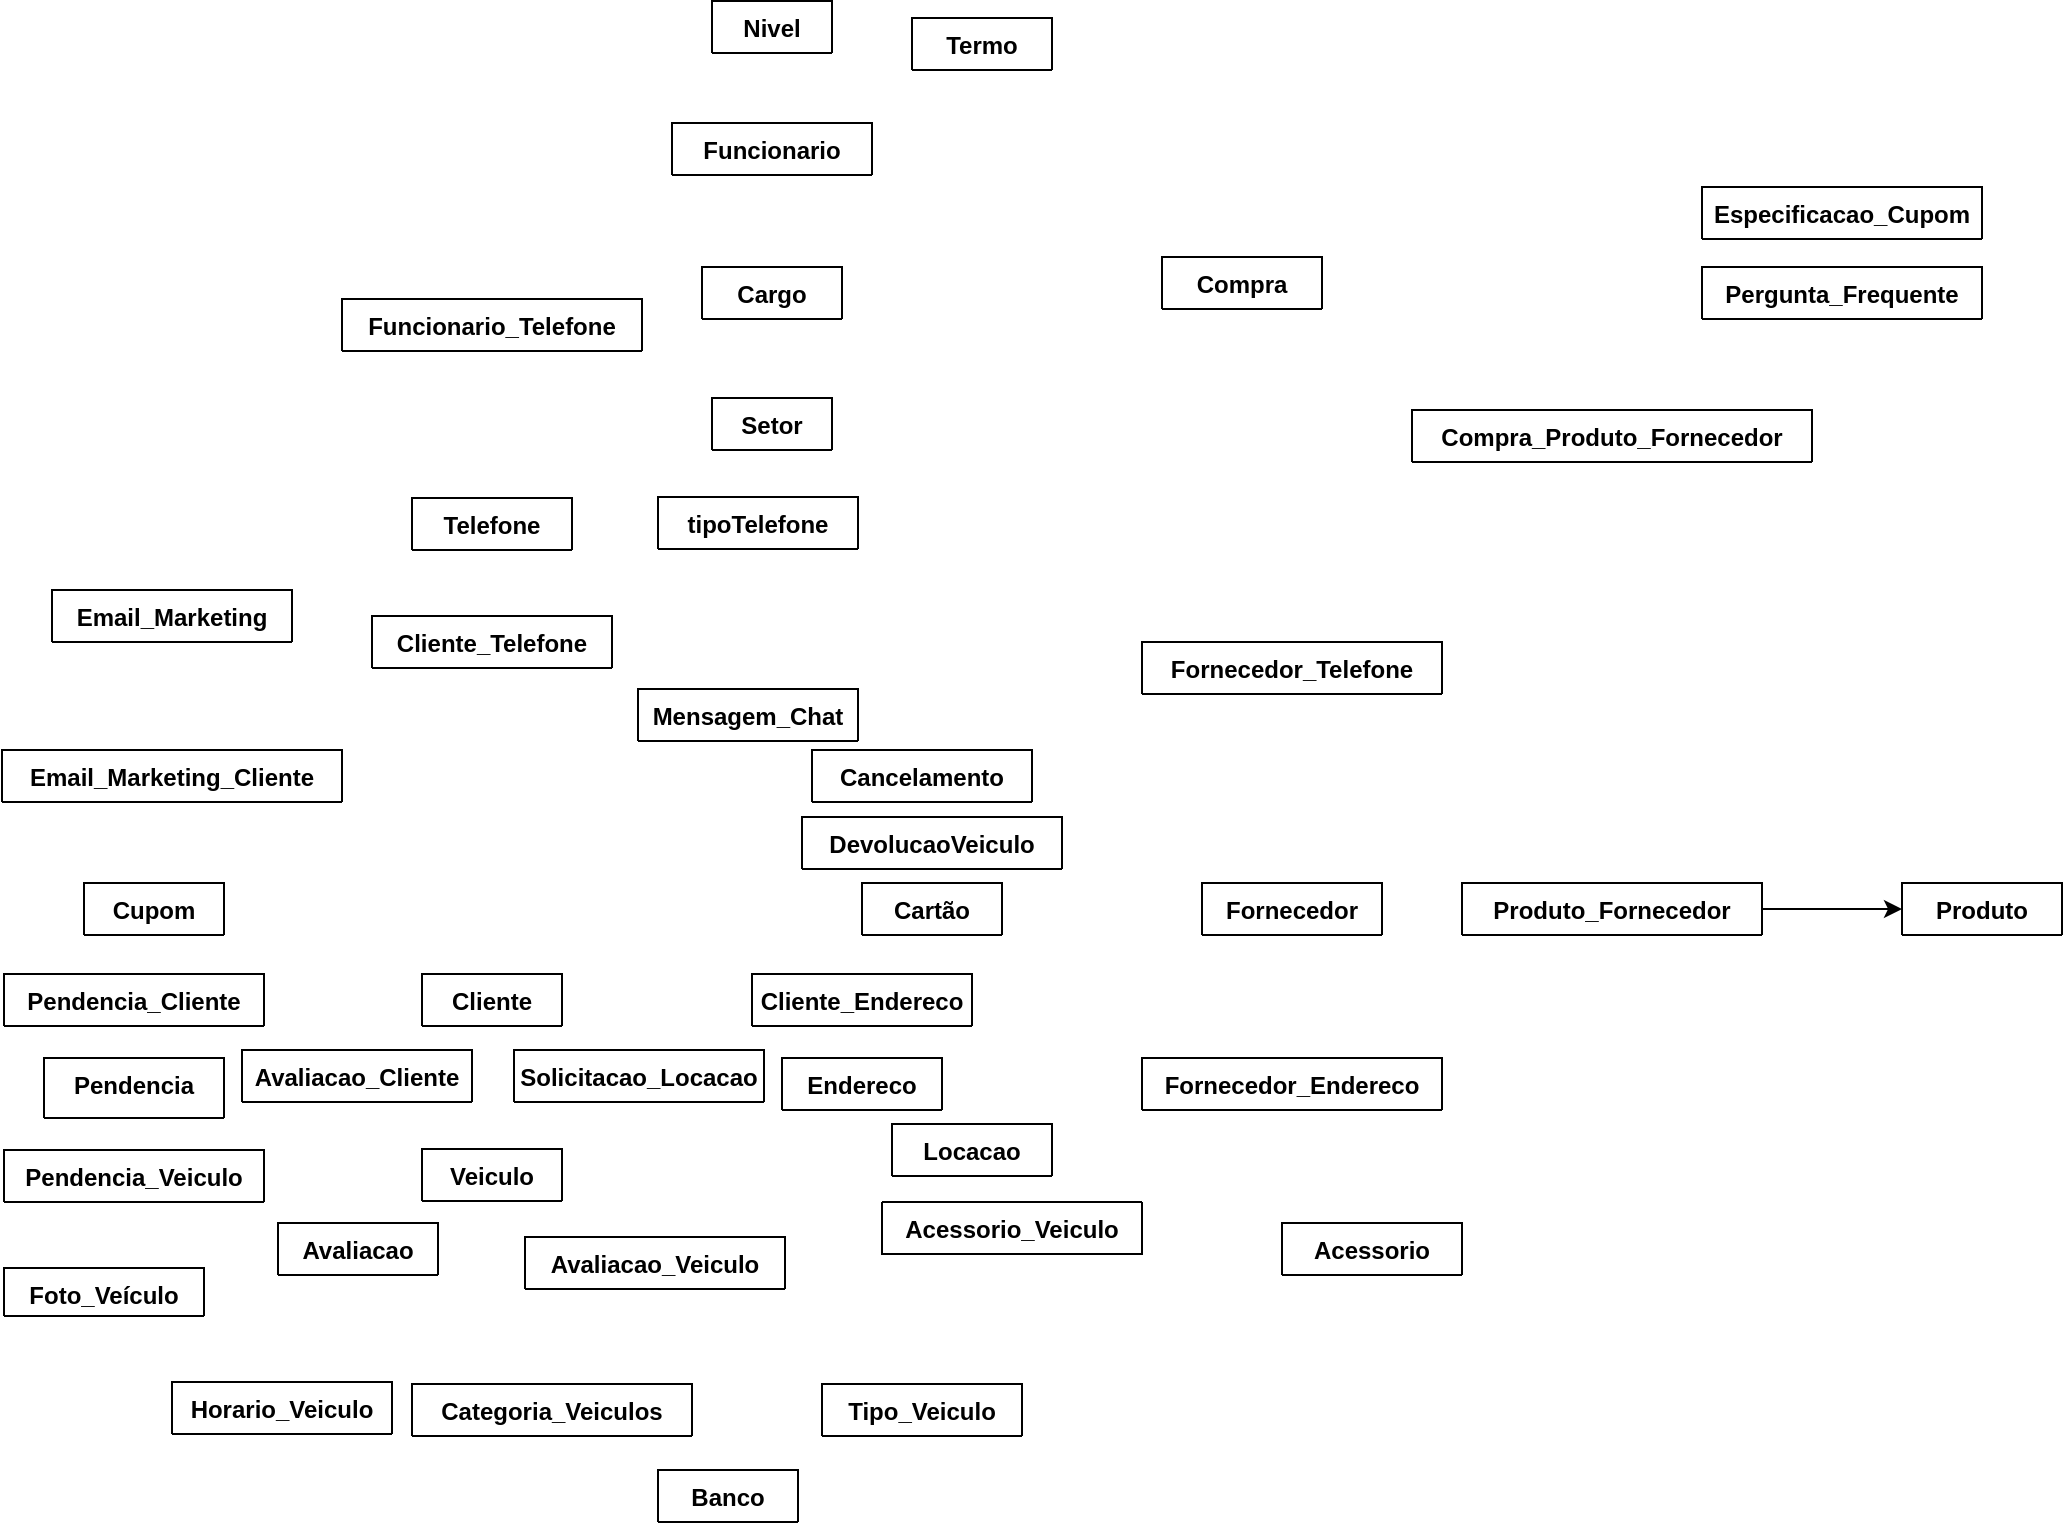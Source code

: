 <mxfile version="10.5.9" type="device"><diagram id="LupRLiMagSNGbeP4TsK7" name="Page-1"><mxGraphModel dx="1567" dy="2057" grid="1" gridSize="10" guides="1" tooltips="1" connect="1" arrows="1" fold="1" page="1" pageScale="1" pageWidth="1654" pageHeight="1169" math="0" shadow="0"><root><mxCell id="0"/><mxCell id="1" parent="0"/><mxCell id="3N4yEr8vcvDfLnkIDCUQ-1" value="Cliente" style="swimlane;fontStyle=1;align=center;verticalAlign=top;childLayout=stackLayout;horizontal=1;startSize=26;horizontalStack=0;resizeParent=1;resizeParentMax=0;resizeLast=0;collapsible=1;marginBottom=0;" parent="1" vertex="1" collapsed="1"><mxGeometry x="210" y="-598" width="70" height="26" as="geometry"><mxRectangle x="210" y="-598" width="250" height="300" as="alternateBounds"/></mxGeometry></mxCell><mxCell id="3N4yEr8vcvDfLnkIDCUQ-2" value="- idCliente: int&#10;- nome: string&#10;- cpf: string&#10;- dtNasc: date&#10;- cnh: string&#10;- categoriaCnh: string&#10;- email: string&#10;- senha: string&#10;- fotoPerfil: string&#10;- dataCadastro: date&#10;&#10;&#10;&#10;&#10;" style="text;strokeColor=none;fillColor=none;align=left;verticalAlign=top;spacingLeft=4;spacingRight=4;overflow=hidden;rotatable=0;points=[[0,0.5],[1,0.5]];portConstraint=eastwest;" parent="3N4yEr8vcvDfLnkIDCUQ-1" vertex="1"><mxGeometry y="26" width="70" height="164" as="geometry"/></mxCell><mxCell id="3N4yEr8vcvDfLnkIDCUQ-3" value="" style="line;strokeWidth=1;fillColor=none;align=left;verticalAlign=middle;spacingTop=-1;spacingLeft=3;spacingRight=3;rotatable=0;labelPosition=right;points=[];portConstraint=eastwest;" parent="3N4yEr8vcvDfLnkIDCUQ-1" vertex="1"><mxGeometry y="190" width="70" height="8" as="geometry"/></mxCell><mxCell id="3N4yEr8vcvDfLnkIDCUQ-4" value="&#10;+ inserir()&#10;+ excluirCliente()&#10;+ atualizarCliente()&#10;+ selecionarClientes():Cliente[]&#10;+ selecionarCliente(): Cliente&#10;&#10;&#10;&#10;&#10;" style="text;strokeColor=none;fillColor=none;align=left;verticalAlign=top;spacingLeft=4;spacingRight=4;overflow=hidden;rotatable=0;points=[[0,0.5],[1,0.5]];portConstraint=eastwest;" parent="3N4yEr8vcvDfLnkIDCUQ-1" vertex="1"><mxGeometry y="198" width="70" height="102" as="geometry"/></mxCell><mxCell id="UZ5ZaWbK9pDjuEdpVkSV-1" value="Cupom" style="swimlane;fontStyle=1;align=center;verticalAlign=top;childLayout=stackLayout;horizontal=1;startSize=26;horizontalStack=0;resizeParent=1;resizeParentMax=0;resizeLast=0;collapsible=1;marginBottom=0;" parent="1" vertex="1" collapsed="1"><mxGeometry x="41" y="-643.5" width="70" height="26" as="geometry"><mxRectangle x="41" y="-643.5" width="250" height="160" as="alternateBounds"/></mxGeometry></mxCell><mxCell id="UZ5ZaWbK9pDjuEdpVkSV-2" value="- idCupom: int&#10;- cupom: string&#10;- ativo: tinyint&#10;- idCliente: int&#10;- desconto: float&#10;&#10;&#10;&#10;&#10;" style="text;strokeColor=none;fillColor=none;align=left;verticalAlign=top;spacingLeft=4;spacingRight=4;overflow=hidden;rotatable=0;points=[[0,0.5],[1,0.5]];portConstraint=eastwest;" parent="UZ5ZaWbK9pDjuEdpVkSV-1" vertex="1"><mxGeometry y="26" width="70" height="84" as="geometry"/></mxCell><mxCell id="UZ5ZaWbK9pDjuEdpVkSV-3" value="" style="line;strokeWidth=1;fillColor=none;align=left;verticalAlign=middle;spacingTop=-1;spacingLeft=3;spacingRight=3;rotatable=0;labelPosition=right;points=[];portConstraint=eastwest;" parent="UZ5ZaWbK9pDjuEdpVkSV-1" vertex="1"><mxGeometry y="110" width="70" height="8" as="geometry"/></mxCell><mxCell id="UZ5ZaWbK9pDjuEdpVkSV-4" value="+ desativarCupom()&#10;&#10;" style="text;strokeColor=none;fillColor=none;align=left;verticalAlign=top;spacingLeft=4;spacingRight=4;overflow=hidden;rotatable=0;points=[[0,0.5],[1,0.5]];portConstraint=eastwest;" parent="UZ5ZaWbK9pDjuEdpVkSV-1" vertex="1"><mxGeometry y="118" width="70" height="42" as="geometry"/></mxCell><mxCell id="UZ5ZaWbK9pDjuEdpVkSV-5" value="Cartão" style="swimlane;fontStyle=1;align=center;verticalAlign=top;childLayout=stackLayout;horizontal=1;startSize=26;horizontalStack=0;resizeParent=1;resizeParentMax=0;resizeLast=0;collapsible=1;marginBottom=0;" parent="1" vertex="1" collapsed="1"><mxGeometry x="430" y="-643.5" width="70" height="26" as="geometry"><mxRectangle x="430" y="-643.5" width="250" height="190" as="alternateBounds"/></mxGeometry></mxCell><mxCell id="UZ5ZaWbK9pDjuEdpVkSV-6" value="- idCartao: int&#10;- idCliente: int&#10;- bandeira: string&#10;- agencia: string&#10;- conta: string&#10;&#10;&#10;&#10;&#10;" style="text;strokeColor=none;fillColor=none;align=left;verticalAlign=top;spacingLeft=4;spacingRight=4;overflow=hidden;rotatable=0;points=[[0,0.5],[1,0.5]];portConstraint=eastwest;" parent="UZ5ZaWbK9pDjuEdpVkSV-5" vertex="1"><mxGeometry y="26" width="70" height="84" as="geometry"/></mxCell><mxCell id="UZ5ZaWbK9pDjuEdpVkSV-7" value="" style="line;strokeWidth=1;fillColor=none;align=left;verticalAlign=middle;spacingTop=-1;spacingLeft=3;spacingRight=3;rotatable=0;labelPosition=right;points=[];portConstraint=eastwest;" parent="UZ5ZaWbK9pDjuEdpVkSV-5" vertex="1"><mxGeometry y="110" width="70" height="8" as="geometry"/></mxCell><mxCell id="UZ5ZaWbK9pDjuEdpVkSV-8" value="+ inserir()&#10;+ excluirCartao()&#10;+ selecionarCartao():Cartao[]&#10;+ selecionarCartao(): Cartao&#10;&#10;" style="text;strokeColor=none;fillColor=none;align=left;verticalAlign=top;spacingLeft=4;spacingRight=4;overflow=hidden;rotatable=0;points=[[0,0.5],[1,0.5]];portConstraint=eastwest;" parent="UZ5ZaWbK9pDjuEdpVkSV-5" vertex="1"><mxGeometry y="118" width="70" height="72" as="geometry"/></mxCell><mxCell id="Y-pEED4Z0-yLrISx8Lqp-1" value="Veiculo" style="swimlane;fontStyle=1;align=center;verticalAlign=top;childLayout=stackLayout;horizontal=1;startSize=26;horizontalStack=0;resizeParent=1;resizeParentMax=0;resizeLast=0;collapsible=1;marginBottom=0;" parent="1" vertex="1" collapsed="1"><mxGeometry x="210" y="-510.5" width="70" height="26" as="geometry"><mxRectangle x="210" y="-510.5" width="250" height="350" as="alternateBounds"/></mxGeometry></mxCell><mxCell id="Y-pEED4Z0-yLrISx8Lqp-2" value="- idVeiculo: int&#10;- idCategoria_Veiculo: int&#10;- idCliente: int&#10;- marca: string&#10;- modelo: string&#10;- cor: string&#10;- altura: float&#10;- comprmento: float&#10;- largura: float&#10;- valorHora: float&#10;- ano: int&#10;- quilometragem: float&#10;- valorVenda: float&#10;&#10;&#10;&#10;&#10;&#10;&#10;" style="text;strokeColor=none;fillColor=none;align=left;verticalAlign=top;spacingLeft=4;spacingRight=4;overflow=hidden;rotatable=0;points=[[0,0.5],[1,0.5]];portConstraint=eastwest;" parent="Y-pEED4Z0-yLrISx8Lqp-1" vertex="1"><mxGeometry y="26" width="70" height="194" as="geometry"/></mxCell><mxCell id="Y-pEED4Z0-yLrISx8Lqp-3" value="" style="line;strokeWidth=1;fillColor=none;align=left;verticalAlign=middle;spacingTop=-1;spacingLeft=3;spacingRight=3;rotatable=0;labelPosition=right;points=[];portConstraint=eastwest;" parent="Y-pEED4Z0-yLrISx8Lqp-1" vertex="1"><mxGeometry y="220" width="70" height="8" as="geometry"/></mxCell><mxCell id="Y-pEED4Z0-yLrISx8Lqp-4" value="&#10;+ inserir()&#10;+ atualizarVeiculo()&#10;+ excluirVeiculo()&#10;+ selecionarVeiculo():Veiculo[]&#10;+ selecionarVeiculo(): Veiculo&#10;&#10;" style="text;strokeColor=none;fillColor=none;align=left;verticalAlign=top;spacingLeft=4;spacingRight=4;overflow=hidden;rotatable=0;points=[[0,0.5],[1,0.5]];portConstraint=eastwest;" parent="Y-pEED4Z0-yLrISx8Lqp-1" vertex="1"><mxGeometry y="228" width="70" height="122" as="geometry"/></mxCell><mxCell id="Y-pEED4Z0-yLrISx8Lqp-11" value="Horario_Veiculo" style="swimlane;fontStyle=1;align=center;verticalAlign=top;childLayout=stackLayout;horizontal=1;startSize=26;horizontalStack=0;resizeParent=1;resizeParentMax=0;resizeLast=0;collapsible=1;marginBottom=0;" parent="1" vertex="1" collapsed="1"><mxGeometry x="85" y="-394" width="110" height="26" as="geometry"><mxRectangle x="85" y="-394" width="145" height="160" as="alternateBounds"/></mxGeometry></mxCell><mxCell id="Y-pEED4Z0-yLrISx8Lqp-12" value="- idHorario_Veiculo: int&#10;- idVeiculo: int&#10;- dia: date&#10;- inicioHorario: time&#10;- fimHorario: time&#10;&#10;&#10;&#10;&#10;" style="text;strokeColor=none;fillColor=none;align=left;verticalAlign=top;spacingLeft=4;spacingRight=4;overflow=hidden;rotatable=0;points=[[0,0.5],[1,0.5]];portConstraint=eastwest;" parent="Y-pEED4Z0-yLrISx8Lqp-11" vertex="1"><mxGeometry y="26" width="110" height="84" as="geometry"/></mxCell><mxCell id="Y-pEED4Z0-yLrISx8Lqp-13" value="" style="line;strokeWidth=1;fillColor=none;align=left;verticalAlign=middle;spacingTop=-1;spacingLeft=3;spacingRight=3;rotatable=0;labelPosition=right;points=[];portConstraint=eastwest;" parent="Y-pEED4Z0-yLrISx8Lqp-11" vertex="1"><mxGeometry y="110" width="110" height="8" as="geometry"/></mxCell><mxCell id="Y-pEED4Z0-yLrISx8Lqp-14" value="+ inserir()&#10;+ atualizarHorario()&#10;&#10;" style="text;strokeColor=none;fillColor=none;align=left;verticalAlign=top;spacingLeft=4;spacingRight=4;overflow=hidden;rotatable=0;points=[[0,0.5],[1,0.5]];portConstraint=eastwest;" parent="Y-pEED4Z0-yLrISx8Lqp-11" vertex="1"><mxGeometry y="118" width="110" height="42" as="geometry"/></mxCell><mxCell id="m4UtIYzpFPlnAB-1XUTG-1" value="Especificacao_Cupom" style="swimlane;fontStyle=1;align=center;verticalAlign=top;childLayout=stackLayout;horizontal=1;startSize=26;horizontalStack=0;resizeParent=1;resizeParentMax=0;resizeLast=0;collapsible=1;marginBottom=0;" parent="1" vertex="1" collapsed="1"><mxGeometry x="850" y="-991.5" width="140" height="26" as="geometry"><mxRectangle x="505" y="-951.5" width="250" height="150" as="alternateBounds"/></mxGeometry></mxCell><mxCell id="m4UtIYzpFPlnAB-1XUTG-2" value="- idEspecificacao_Cupom: int&#10;- notaMinimaAvaliacao: int&#10;- sequenciaAvaliacao: tinyint&#10;- desconto: int&#10;&#10;&#10;&#10;&#10;" style="text;strokeColor=none;fillColor=none;align=left;verticalAlign=top;spacingLeft=4;spacingRight=4;overflow=hidden;rotatable=0;points=[[0,0.5],[1,0.5]];portConstraint=eastwest;" parent="m4UtIYzpFPlnAB-1XUTG-1" vertex="1"><mxGeometry y="26" width="140" height="84" as="geometry"/></mxCell><mxCell id="m4UtIYzpFPlnAB-1XUTG-3" value="" style="line;strokeWidth=1;fillColor=none;align=left;verticalAlign=middle;spacingTop=-1;spacingLeft=3;spacingRight=3;rotatable=0;labelPosition=right;points=[];portConstraint=eastwest;" parent="m4UtIYzpFPlnAB-1XUTG-1" vertex="1"><mxGeometry y="110" width="140" height="8" as="geometry"/></mxCell><mxCell id="m4UtIYzpFPlnAB-1XUTG-4" value="+ inserir()&#10;&#10;" style="text;strokeColor=none;fillColor=none;align=left;verticalAlign=top;spacingLeft=4;spacingRight=4;overflow=hidden;rotatable=0;points=[[0,0.5],[1,0.5]];portConstraint=eastwest;" parent="m4UtIYzpFPlnAB-1XUTG-1" vertex="1"><mxGeometry y="118" width="140" height="32" as="geometry"/></mxCell><mxCell id="m4UtIYzpFPlnAB-1XUTG-6" value="Mensagem_Chat" style="swimlane;fontStyle=1;align=center;verticalAlign=top;childLayout=stackLayout;horizontal=1;startSize=26;horizontalStack=0;resizeParent=1;resizeParentMax=0;resizeLast=0;collapsible=1;marginBottom=0;" parent="1" vertex="1" collapsed="1"><mxGeometry x="318" y="-740.5" width="110" height="26" as="geometry"><mxRectangle x="318" y="-740.5" width="250" height="150" as="alternateBounds"/></mxGeometry></mxCell><mxCell id="m4UtIYzpFPlnAB-1XUTG-7" value="- idMensagem_Chat: int&#10;- idRemetente: int&#10;- idDestinatario: int&#10;- mensagem: string&#10;&#10;&#10;&#10;&#10;" style="text;strokeColor=none;fillColor=none;align=left;verticalAlign=top;spacingLeft=4;spacingRight=4;overflow=hidden;rotatable=0;points=[[0,0.5],[1,0.5]];portConstraint=eastwest;" parent="m4UtIYzpFPlnAB-1XUTG-6" vertex="1"><mxGeometry y="26" width="110" height="84" as="geometry"/></mxCell><mxCell id="m4UtIYzpFPlnAB-1XUTG-8" value="" style="line;strokeWidth=1;fillColor=none;align=left;verticalAlign=middle;spacingTop=-1;spacingLeft=3;spacingRight=3;rotatable=0;labelPosition=right;points=[];portConstraint=eastwest;" parent="m4UtIYzpFPlnAB-1XUTG-6" vertex="1"><mxGeometry y="110" width="110" height="8" as="geometry"/></mxCell><mxCell id="m4UtIYzpFPlnAB-1XUTG-9" value="+ inserir()&#10;&#10;" style="text;strokeColor=none;fillColor=none;align=left;verticalAlign=top;spacingLeft=4;spacingRight=4;overflow=hidden;rotatable=0;points=[[0,0.5],[1,0.5]];portConstraint=eastwest;" parent="m4UtIYzpFPlnAB-1XUTG-6" vertex="1"><mxGeometry y="118" width="110" height="32" as="geometry"/></mxCell><mxCell id="m4UtIYzpFPlnAB-1XUTG-17" value="Cargo" style="swimlane;fontStyle=1;align=center;verticalAlign=top;childLayout=stackLayout;horizontal=1;startSize=26;horizontalStack=0;resizeParent=1;resizeParentMax=0;resizeLast=0;collapsible=1;marginBottom=0;" parent="1" vertex="1" collapsed="1"><mxGeometry x="350" y="-951.5" width="70" height="26" as="geometry"><mxRectangle x="350" y="-951.5" width="160" height="180" as="alternateBounds"/></mxGeometry></mxCell><mxCell id="m4UtIYzpFPlnAB-1XUTG-18" value="- idCargo: int&#10;- idSetor: int&#10;- nomeSetor: string&#10;- descricaoCargo: string&#10;" style="text;strokeColor=none;fillColor=none;align=left;verticalAlign=top;spacingLeft=4;spacingRight=4;overflow=hidden;rotatable=0;points=[[0,0.5],[1,0.5]];portConstraint=eastwest;" parent="m4UtIYzpFPlnAB-1XUTG-17" vertex="1"><mxGeometry y="26" width="70" height="74" as="geometry"/></mxCell><mxCell id="m4UtIYzpFPlnAB-1XUTG-19" value="" style="line;strokeWidth=1;fillColor=none;align=left;verticalAlign=middle;spacingTop=-1;spacingLeft=3;spacingRight=3;rotatable=0;labelPosition=right;points=[];portConstraint=eastwest;" parent="m4UtIYzpFPlnAB-1XUTG-17" vertex="1"><mxGeometry y="100" width="70" height="8" as="geometry"/></mxCell><mxCell id="m4UtIYzpFPlnAB-1XUTG-20" value="+ inserir()&#10;+ excluirCargo()&#10;+ atualizarCargo()&#10;+ visualizarCargo()&#10;&#10;&#10;" style="text;strokeColor=none;fillColor=none;align=left;verticalAlign=top;spacingLeft=4;spacingRight=4;overflow=hidden;rotatable=0;points=[[0,0.5],[1,0.5]];portConstraint=eastwest;" parent="m4UtIYzpFPlnAB-1XUTG-17" vertex="1"><mxGeometry y="108" width="70" height="72" as="geometry"/></mxCell><mxCell id="m4UtIYzpFPlnAB-1XUTG-21" value="Pendencia_Cliente" style="swimlane;fontStyle=1;align=center;verticalAlign=top;childLayout=stackLayout;horizontal=1;startSize=26;horizontalStack=0;resizeParent=1;resizeParentMax=0;resizeLast=0;collapsible=1;marginBottom=0;" parent="1" vertex="1" collapsed="1"><mxGeometry x="1" y="-598" width="130" height="26" as="geometry"><mxRectangle x="1" y="-590" width="169" height="120" as="alternateBounds"/></mxGeometry></mxCell><mxCell id="m4UtIYzpFPlnAB-1XUTG-22" value="- idPendencia_Cliente: int&#10;- idPendencia: int&#10;- idCliente: int&#10;" style="text;strokeColor=none;fillColor=none;align=left;verticalAlign=top;spacingLeft=4;spacingRight=4;overflow=hidden;rotatable=0;points=[[0,0.5],[1,0.5]];portConstraint=eastwest;" parent="m4UtIYzpFPlnAB-1XUTG-21" vertex="1"><mxGeometry y="26" width="130" height="54" as="geometry"/></mxCell><mxCell id="m4UtIYzpFPlnAB-1XUTG-23" value="" style="line;strokeWidth=1;fillColor=none;align=left;verticalAlign=middle;spacingTop=-1;spacingLeft=3;spacingRight=3;rotatable=0;labelPosition=right;points=[];portConstraint=eastwest;" parent="m4UtIYzpFPlnAB-1XUTG-21" vertex="1"><mxGeometry y="80" width="130" height="8" as="geometry"/></mxCell><mxCell id="m4UtIYzpFPlnAB-1XUTG-24" value="+ inserir()" style="text;strokeColor=none;fillColor=none;align=left;verticalAlign=top;spacingLeft=4;spacingRight=4;overflow=hidden;rotatable=0;points=[[0,0.5],[1,0.5]];portConstraint=eastwest;" parent="m4UtIYzpFPlnAB-1XUTG-21" vertex="1"><mxGeometry y="88" width="130" height="32" as="geometry"/></mxCell><mxCell id="m4UtIYzpFPlnAB-1XUTG-25" value="Endereco" style="swimlane;fontStyle=1;align=center;verticalAlign=top;childLayout=stackLayout;horizontal=1;startSize=26;horizontalStack=0;resizeParent=1;resizeParentMax=0;resizeLast=0;collapsible=1;marginBottom=0;" parent="1" vertex="1" collapsed="1"><mxGeometry x="390" y="-556" width="80" height="26" as="geometry"><mxRectangle x="390" y="-556" width="230" height="220" as="alternateBounds"/></mxGeometry></mxCell><mxCell id="m4UtIYzpFPlnAB-1XUTG-26" value="- idEndereco: int&#10;- cidade: string&#10;- uf: string&#10;- numero: string&#10;- complemento: string &#10;" style="text;strokeColor=none;fillColor=none;align=left;verticalAlign=top;spacingLeft=4;spacingRight=4;overflow=hidden;rotatable=0;points=[[0,0.5],[1,0.5]];portConstraint=eastwest;" parent="m4UtIYzpFPlnAB-1XUTG-25" vertex="1"><mxGeometry y="26" width="80" height="94" as="geometry"/></mxCell><mxCell id="m4UtIYzpFPlnAB-1XUTG-27" value="" style="line;strokeWidth=1;fillColor=none;align=left;verticalAlign=middle;spacingTop=-1;spacingLeft=3;spacingRight=3;rotatable=0;labelPosition=right;points=[];portConstraint=eastwest;" parent="m4UtIYzpFPlnAB-1XUTG-25" vertex="1"><mxGeometry y="120" width="80" height="8" as="geometry"/></mxCell><mxCell id="m4UtIYzpFPlnAB-1XUTG-28" value="+ inserir()&#10;+ excluirEndereco()&#10;+ atualizarEndereco()&#10;+ selecionarEndereco()&#10;+ localizar&#10;" style="text;strokeColor=none;fillColor=none;align=left;verticalAlign=top;spacingLeft=4;spacingRight=4;overflow=hidden;rotatable=0;points=[[0,0.5],[1,0.5]];portConstraint=eastwest;" parent="m4UtIYzpFPlnAB-1XUTG-25" vertex="1"><mxGeometry y="128" width="80" height="92" as="geometry"/></mxCell><mxCell id="m4UtIYzpFPlnAB-1XUTG-35" value="DevolucaoVeiculo" style="swimlane;fontStyle=1;align=center;verticalAlign=top;childLayout=stackLayout;horizontal=1;startSize=26;horizontalStack=0;resizeParent=1;resizeParentMax=0;resizeLast=0;collapsible=1;marginBottom=0;" parent="1" vertex="1" collapsed="1"><mxGeometry x="400" y="-676.5" width="130" height="26" as="geometry"><mxRectangle x="400" y="-676.5" width="290" height="170" as="alternateBounds"/></mxGeometry></mxCell><mxCell id="m4UtIYzpFPlnAB-1XUTG-36" value="- idDevolucaoVeiculo: int&#10;- idLocacao: int&#10;- horarioDevolvido: datetime&#10;- confirmLocador: boolean&#10;- confirmLocatario: boolean&#10;&#10;" style="text;strokeColor=none;fillColor=none;align=left;verticalAlign=top;spacingLeft=4;spacingRight=4;overflow=hidden;rotatable=0;points=[[0,0.5],[1,0.5]];portConstraint=eastwest;" parent="m4UtIYzpFPlnAB-1XUTG-35" vertex="1"><mxGeometry y="26" width="130" height="84" as="geometry"/></mxCell><mxCell id="m4UtIYzpFPlnAB-1XUTG-37" value="" style="line;strokeWidth=1;fillColor=none;align=left;verticalAlign=middle;spacingTop=-1;spacingLeft=3;spacingRight=3;rotatable=0;labelPosition=right;points=[];portConstraint=eastwest;" parent="m4UtIYzpFPlnAB-1XUTG-35" vertex="1"><mxGeometry y="110" width="130" height="8" as="geometry"/></mxCell><mxCell id="m4UtIYzpFPlnAB-1XUTG-38" value="+ Inserir()&#10;+ confirmarDevolucaoLocador()&#10;+ confirmarDevolucaoLocatario()&#10;&#10;" style="text;strokeColor=none;fillColor=none;align=left;verticalAlign=top;spacingLeft=4;spacingRight=4;overflow=hidden;rotatable=0;points=[[0,0.5],[1,0.5]];portConstraint=eastwest;" parent="m4UtIYzpFPlnAB-1XUTG-35" vertex="1"><mxGeometry y="118" width="130" height="52" as="geometry"/></mxCell><mxCell id="m4UtIYzpFPlnAB-1XUTG-39" value="Avaliacao_Veiculo" style="swimlane;fontStyle=1;align=center;verticalAlign=top;childLayout=stackLayout;horizontal=1;startSize=26;horizontalStack=0;resizeParent=1;resizeParentMax=0;resizeLast=0;collapsible=1;marginBottom=0;" parent="1" vertex="1" collapsed="1"><mxGeometry x="261.5" y="-466.5" width="130" height="26" as="geometry"><mxRectangle x="261.5" y="-466.5" width="180" height="130" as="alternateBounds"/></mxGeometry></mxCell><mxCell id="m4UtIYzpFPlnAB-1XUTG-40" value="- idAvaliacao_Veiculo: int&#10;- idAvaliacao: int&#10;- idVeiculo: int&#10;" style="text;strokeColor=none;fillColor=none;align=left;verticalAlign=top;spacingLeft=4;spacingRight=4;overflow=hidden;rotatable=0;points=[[0,0.5],[1,0.5]];portConstraint=eastwest;" parent="m4UtIYzpFPlnAB-1XUTG-39" vertex="1"><mxGeometry y="26" width="130" height="54" as="geometry"/></mxCell><mxCell id="m4UtIYzpFPlnAB-1XUTG-41" value="" style="line;strokeWidth=1;fillColor=none;align=left;verticalAlign=middle;spacingTop=-1;spacingLeft=3;spacingRight=3;rotatable=0;labelPosition=right;points=[];portConstraint=eastwest;" parent="m4UtIYzpFPlnAB-1XUTG-39" vertex="1"><mxGeometry y="80" width="130" height="8" as="geometry"/></mxCell><mxCell id="m4UtIYzpFPlnAB-1XUTG-42" value="+ inserir()&#10;+ selecionarAvaliacaoVeiculo()&#10;" style="text;strokeColor=none;fillColor=none;align=left;verticalAlign=top;spacingLeft=4;spacingRight=4;overflow=hidden;rotatable=0;points=[[0,0.5],[1,0.5]];portConstraint=eastwest;" parent="m4UtIYzpFPlnAB-1XUTG-39" vertex="1"><mxGeometry y="88" width="130" height="42" as="geometry"/></mxCell><mxCell id="m4UtIYzpFPlnAB-1XUTG-43" value="Avaliacao_Cliente" style="swimlane;fontStyle=1;align=center;verticalAlign=top;childLayout=stackLayout;horizontal=1;startSize=26;horizontalStack=0;resizeParent=1;resizeParentMax=0;resizeLast=0;collapsible=1;marginBottom=0;" parent="1" vertex="1" collapsed="1"><mxGeometry x="120" y="-560" width="115" height="26" as="geometry"><mxRectangle x="120" y="-560" width="280" height="190" as="alternateBounds"/></mxGeometry></mxCell><mxCell id="m4UtIYzpFPlnAB-1XUTG-44" value="- idAvaliacao_Cliente: int&#10;- idCliente: int&#10;- nota: tinyint&#10;- depoimento: string&#10;- idLocacao: int&#10;" style="text;strokeColor=none;fillColor=none;align=left;verticalAlign=top;spacingLeft=4;spacingRight=4;overflow=hidden;rotatable=0;points=[[0,0.5],[1,0.5]];portConstraint=eastwest;" parent="m4UtIYzpFPlnAB-1XUTG-43" vertex="1"><mxGeometry y="26" width="115" height="84" as="geometry"/></mxCell><mxCell id="m4UtIYzpFPlnAB-1XUTG-45" value="" style="line;strokeWidth=1;fillColor=none;align=left;verticalAlign=middle;spacingTop=-1;spacingLeft=3;spacingRight=3;rotatable=0;labelPosition=right;points=[];portConstraint=eastwest;" parent="m4UtIYzpFPlnAB-1XUTG-43" vertex="1"><mxGeometry y="110" width="115" height="8" as="geometry"/></mxCell><mxCell id="m4UtIYzpFPlnAB-1XUTG-46" value="+ inserir()&#10;+ selecionarAvaliacaoCliente(): AvalacaoCliente[]&#10;+ selecionarAvaliacaoCliente()&#10;&#10;" style="text;strokeColor=none;fillColor=none;align=left;verticalAlign=top;spacingLeft=4;spacingRight=4;overflow=hidden;rotatable=0;points=[[0,0.5],[1,0.5]];portConstraint=eastwest;" parent="m4UtIYzpFPlnAB-1XUTG-43" vertex="1"><mxGeometry y="118" width="115" height="72" as="geometry"/></mxCell><mxCell id="m4UtIYzpFPlnAB-1XUTG-47" value="Nivel" style="swimlane;fontStyle=1;align=center;verticalAlign=top;childLayout=stackLayout;horizontal=1;startSize=26;horizontalStack=0;resizeParent=1;resizeParentMax=0;resizeLast=0;collapsible=1;marginBottom=0;" parent="1" vertex="1" collapsed="1"><mxGeometry x="355" y="-1084.5" width="60" height="26" as="geometry"><mxRectangle x="355" y="-1084.5" width="160" height="180" as="alternateBounds"/></mxGeometry></mxCell><mxCell id="m4UtIYzpFPlnAB-1XUTG-48" value="- idNivel: int&#10;- nome: string&#10;- descricao: string&#10;- permissoes: int&#10;" style="text;strokeColor=none;fillColor=none;align=left;verticalAlign=top;spacingLeft=4;spacingRight=4;overflow=hidden;rotatable=0;points=[[0,0.5],[1,0.5]];portConstraint=eastwest;" parent="m4UtIYzpFPlnAB-1XUTG-47" vertex="1"><mxGeometry y="26" width="60" height="64" as="geometry"/></mxCell><mxCell id="m4UtIYzpFPlnAB-1XUTG-49" value="" style="line;strokeWidth=1;fillColor=none;align=left;verticalAlign=middle;spacingTop=-1;spacingLeft=3;spacingRight=3;rotatable=0;labelPosition=right;points=[];portConstraint=eastwest;" parent="m4UtIYzpFPlnAB-1XUTG-47" vertex="1"><mxGeometry y="90" width="60" height="8" as="geometry"/></mxCell><mxCell id="m4UtIYzpFPlnAB-1XUTG-50" value="+ inserir()&#10;+ atualizarNivel()&#10;+ excluirNivel()&#10;+ selecionarNivel(): Nivel[]&#10;+ selecionarNivel(): Nivel&#10;&#10;&#10;" style="text;strokeColor=none;fillColor=none;align=left;verticalAlign=top;spacingLeft=4;spacingRight=4;overflow=hidden;rotatable=0;points=[[0,0.5],[1,0.5]];portConstraint=eastwest;" parent="m4UtIYzpFPlnAB-1XUTG-47" vertex="1"><mxGeometry y="98" width="60" height="82" as="geometry"/></mxCell><mxCell id="m4UtIYzpFPlnAB-1XUTG-51" value="Pendencia" style="swimlane;fontStyle=1;align=center;verticalAlign=top;childLayout=stackLayout;horizontal=1;startSize=30;horizontalStack=0;resizeParent=1;resizeParentMax=0;resizeLast=0;collapsible=1;marginBottom=0;" parent="1" vertex="1" collapsed="1"><mxGeometry x="21" y="-556" width="90" height="30" as="geometry"><mxRectangle x="21" y="-556" width="200" height="130" as="alternateBounds"/></mxGeometry></mxCell><mxCell id="m4UtIYzpFPlnAB-1XUTG-52" value="- idPendencia: int&#10;- motivo: string&#10;- aberto: boolean&#10;" style="text;strokeColor=none;fillColor=none;align=left;verticalAlign=top;spacingLeft=4;spacingRight=4;overflow=hidden;rotatable=0;points=[[0,0.5],[1,0.5]];portConstraint=eastwest;" parent="m4UtIYzpFPlnAB-1XUTG-51" vertex="1"><mxGeometry y="30" width="90" height="50" as="geometry"/></mxCell><mxCell id="m4UtIYzpFPlnAB-1XUTG-53" value="" style="line;strokeWidth=1;fillColor=none;align=left;verticalAlign=middle;spacingTop=-1;spacingLeft=3;spacingRight=3;rotatable=0;labelPosition=right;points=[];portConstraint=eastwest;" parent="m4UtIYzpFPlnAB-1XUTG-51" vertex="1"><mxGeometry y="80" width="90" height="8" as="geometry"/></mxCell><mxCell id="m4UtIYzpFPlnAB-1XUTG-54" value="+ inserir()&#10;+ atualizarPendencia()&#10;" style="text;strokeColor=none;fillColor=none;align=left;verticalAlign=top;spacingLeft=4;spacingRight=4;overflow=hidden;rotatable=0;points=[[0,0.5],[1,0.5]];portConstraint=eastwest;" parent="m4UtIYzpFPlnAB-1XUTG-51" vertex="1"><mxGeometry y="88" width="90" height="42" as="geometry"/></mxCell><mxCell id="m4UtIYzpFPlnAB-1XUTG-55" value="Setor" style="swimlane;fontStyle=1;align=center;verticalAlign=top;childLayout=stackLayout;horizontal=1;startSize=26;horizontalStack=0;resizeParent=1;resizeParentMax=0;resizeLast=0;collapsible=1;marginBottom=0;" parent="1" vertex="1" collapsed="1"><mxGeometry x="355" y="-886" width="60" height="26" as="geometry"><mxRectangle x="355" y="-870" width="200" height="240" as="alternateBounds"/></mxGeometry></mxCell><mxCell id="m4UtIYzpFPlnAB-1XUTG-56" value="- idSetor: int&#10;- nomeSetor: string&#10;" style="text;strokeColor=none;fillColor=none;align=left;verticalAlign=top;spacingLeft=4;spacingRight=4;overflow=hidden;rotatable=0;points=[[0,0.5],[1,0.5]];portConstraint=eastwest;" parent="m4UtIYzpFPlnAB-1XUTG-55" vertex="1"><mxGeometry y="26" width="60" height="44" as="geometry"/></mxCell><mxCell id="m4UtIYzpFPlnAB-1XUTG-57" value="" style="line;strokeWidth=1;fillColor=none;align=left;verticalAlign=middle;spacingTop=-1;spacingLeft=3;spacingRight=3;rotatable=0;labelPosition=right;points=[];portConstraint=eastwest;" parent="m4UtIYzpFPlnAB-1XUTG-55" vertex="1"><mxGeometry y="70" width="60" height="8" as="geometry"/></mxCell><mxCell id="m4UtIYzpFPlnAB-1XUTG-58" value="+ getIdSetor(): int&#10;+ getNomeSetor(): string&#10;&#10;+ setIdSetor(int idSetor)&#10;+ setNomeSetor(string nomeSetor)&#10;&#10;+ inserir()&#10;+excluirSetor()&#10;+atualizarSetor()&#10;+selecionarSetor(): Setor[]&#10;+selecionarSetor(): Setor&#10;" style="text;strokeColor=none;fillColor=none;align=left;verticalAlign=top;spacingLeft=4;spacingRight=4;overflow=hidden;rotatable=0;points=[[0,0.5],[1,0.5]];portConstraint=eastwest;" parent="m4UtIYzpFPlnAB-1XUTG-55" vertex="1"><mxGeometry y="78" width="60" height="162" as="geometry"/></mxCell><mxCell id="m4UtIYzpFPlnAB-1XUTG-59" value="Funcionario" style="swimlane;fontStyle=1;align=center;verticalAlign=top;childLayout=stackLayout;horizontal=1;startSize=26;horizontalStack=0;resizeParent=1;resizeParentMax=0;resizeLast=0;collapsible=1;marginBottom=0;" parent="1" vertex="1" collapsed="1"><mxGeometry x="335" y="-1023.5" width="100" height="26" as="geometry"><mxRectangle x="335" y="-1023.5" width="280" height="320" as="alternateBounds"/></mxGeometry></mxCell><mxCell id="m4UtIYzpFPlnAB-1XUTG-60" value="- idFuncionario: int&#10;- nome: string&#10;- email: string&#10;- rg: string&#10;- cpf: string&#10;- senha: string&#10;- dataAdmissao: date&#10;- dataDemissao: date&#10;- salario: float&#10;- idNivel: int&#10;- cargo: string&#10;- setor: string&#10;- permissoesDesktop: int&#10;" style="text;strokeColor=none;fillColor=none;align=left;verticalAlign=top;spacingLeft=4;spacingRight=4;overflow=hidden;rotatable=0;points=[[0,0.5],[1,0.5]];portConstraint=eastwest;" parent="m4UtIYzpFPlnAB-1XUTG-59" vertex="1"><mxGeometry y="26" width="100" height="194" as="geometry"/></mxCell><mxCell id="m4UtIYzpFPlnAB-1XUTG-61" value="" style="line;strokeWidth=1;fillColor=none;align=left;verticalAlign=middle;spacingTop=-1;spacingLeft=3;spacingRight=3;rotatable=0;labelPosition=right;points=[];portConstraint=eastwest;" parent="m4UtIYzpFPlnAB-1XUTG-59" vertex="1"><mxGeometry y="220" width="100" height="8" as="geometry"/></mxCell><mxCell id="m4UtIYzpFPlnAB-1XUTG-62" value="+ inserir()&#10;+ excluirFuncionario()&#10;+ atualizarFuncionario()&#10;+ selecionarFuncionario: Funcionario[]&#10;+ selecionarFuncionario: Funcionario&#10;" style="text;strokeColor=none;fillColor=none;align=left;verticalAlign=top;spacingLeft=4;spacingRight=4;overflow=hidden;rotatable=0;points=[[0,0.5],[1,0.5]];portConstraint=eastwest;" parent="m4UtIYzpFPlnAB-1XUTG-59" vertex="1"><mxGeometry y="228" width="100" height="92" as="geometry"/></mxCell><mxCell id="m4UtIYzpFPlnAB-1XUTG-64" value="Cliente_Endereco" style="swimlane;fontStyle=1;align=center;verticalAlign=top;childLayout=stackLayout;horizontal=1;startSize=26;horizontalStack=0;resizeParent=1;resizeParentMax=0;resizeLast=0;collapsible=1;marginBottom=0;" parent="1" vertex="1" collapsed="1"><mxGeometry x="375" y="-598" width="110" height="26" as="geometry"><mxRectangle x="375" y="-598" width="155" height="150" as="alternateBounds"/></mxGeometry></mxCell><mxCell id="m4UtIYzpFPlnAB-1XUTG-65" value="- idCliente_Endereco: int&#10;- idEndereco: int&#10;- idCliente: int&#10;&#10;&#10;&#10;" style="text;strokeColor=none;fillColor=none;align=left;verticalAlign=top;spacingLeft=4;spacingRight=4;overflow=hidden;rotatable=0;points=[[0,0.5],[1,0.5]];portConstraint=eastwest;" parent="m4UtIYzpFPlnAB-1XUTG-64" vertex="1"><mxGeometry y="26" width="110" height="64" as="geometry"/></mxCell><mxCell id="m4UtIYzpFPlnAB-1XUTG-66" value="" style="line;strokeWidth=1;fillColor=none;align=left;verticalAlign=middle;spacingTop=-1;spacingLeft=3;spacingRight=3;rotatable=0;labelPosition=right;points=[];portConstraint=eastwest;" parent="m4UtIYzpFPlnAB-1XUTG-64" vertex="1"><mxGeometry y="90" width="110" height="8" as="geometry"/></mxCell><mxCell id="m4UtIYzpFPlnAB-1XUTG-67" value="+ inserir()&#10;+ buscar()&#10;" style="text;strokeColor=none;fillColor=none;align=left;verticalAlign=top;spacingLeft=4;spacingRight=4;overflow=hidden;rotatable=0;points=[[0,0.5],[1,0.5]];portConstraint=eastwest;" parent="m4UtIYzpFPlnAB-1XUTG-64" vertex="1"><mxGeometry y="98" width="110" height="52" as="geometry"/></mxCell><mxCell id="m4UtIYzpFPlnAB-1XUTG-72" value="Pendencia_Veiculo" style="swimlane;fontStyle=1;align=center;verticalAlign=top;childLayout=stackLayout;horizontal=1;startSize=26;horizontalStack=0;resizeParent=1;resizeParentMax=0;resizeLast=0;collapsible=1;marginBottom=0;" parent="1" vertex="1" collapsed="1"><mxGeometry x="1" y="-510" width="130" height="26" as="geometry"><mxRectangle x="1" y="-510" width="280" height="120" as="alternateBounds"/></mxGeometry></mxCell><mxCell id="m4UtIYzpFPlnAB-1XUTG-73" value="- idPendencia_Veiculo: int&#10;- idPendencia: int&#10;- idVeiculo: int&#10;" style="text;strokeColor=none;fillColor=none;align=left;verticalAlign=top;spacingLeft=4;spacingRight=4;overflow=hidden;rotatable=0;points=[[0,0.5],[1,0.5]];portConstraint=eastwest;" parent="m4UtIYzpFPlnAB-1XUTG-72" vertex="1"><mxGeometry y="26" width="130" height="54" as="geometry"/></mxCell><mxCell id="m4UtIYzpFPlnAB-1XUTG-74" value="" style="line;strokeWidth=1;fillColor=none;align=left;verticalAlign=middle;spacingTop=-1;spacingLeft=3;spacingRight=3;rotatable=0;labelPosition=right;points=[];portConstraint=eastwest;" parent="m4UtIYzpFPlnAB-1XUTG-72" vertex="1"><mxGeometry y="80" width="130" height="8" as="geometry"/></mxCell><mxCell id="m4UtIYzpFPlnAB-1XUTG-75" value="+ inserir()" style="text;strokeColor=none;fillColor=none;align=left;verticalAlign=top;spacingLeft=4;spacingRight=4;overflow=hidden;rotatable=0;points=[[0,0.5],[1,0.5]];portConstraint=eastwest;" parent="m4UtIYzpFPlnAB-1XUTG-72" vertex="1"><mxGeometry y="88" width="130" height="32" as="geometry"/></mxCell><mxCell id="hr6ypc0v5NitIrJp2zwZ-5" value="Solicitacao_Locacao" style="swimlane;fontStyle=1;align=center;verticalAlign=top;childLayout=stackLayout;horizontal=1;startSize=26;horizontalStack=0;resizeParent=1;resizeParentMax=0;resizeLast=0;collapsible=1;marginBottom=0;" parent="1" vertex="1" collapsed="1"><mxGeometry x="256" y="-560" width="125" height="26" as="geometry"><mxRectangle x="256" y="-560" width="255" height="230" as="alternateBounds"/></mxGeometry></mxCell><mxCell id="hr6ypc0v5NitIrJp2zwZ-6" value="- idLocacao : INT&#10;- idCliente : INT&#10;- idVeiculo : INT&#10;- confirmLocador : BOOLEAN&#10;- horaInicio : DATETIME&#10;- horarioFim : DATETIME&#10;- motivoRecusa: STRING&#10;" style="text;strokeColor=none;fillColor=none;align=left;verticalAlign=top;spacingLeft=4;spacingRight=4;overflow=hidden;rotatable=0;points=[[0,0.5],[1,0.5]];portConstraint=eastwest;" parent="hr6ypc0v5NitIrJp2zwZ-5" vertex="1"><mxGeometry y="26" width="125" height="104" as="geometry"/></mxCell><mxCell id="hr6ypc0v5NitIrJp2zwZ-7" value="" style="line;strokeWidth=1;fillColor=none;align=left;verticalAlign=middle;spacingTop=-1;spacingLeft=3;spacingRight=3;rotatable=0;labelPosition=right;points=[];portConstraint=eastwest;" parent="hr6ypc0v5NitIrJp2zwZ-5" vertex="1"><mxGeometry y="130" width="125" height="8" as="geometry"/></mxCell><mxCell id="hr6ypc0v5NitIrJp2zwZ-8" value="+inserir()&#10;+confirmar_locacao(booleanConfirmacao)&#10;+visualizar_locacao()&#10;+iniciar_locacao()&#10;+finalizar_locacao(datetimeLocacao)&#10;&#10;" style="text;strokeColor=none;fillColor=none;align=left;verticalAlign=top;spacingLeft=4;spacingRight=4;overflow=hidden;rotatable=0;points=[[0,0.5],[1,0.5]];portConstraint=eastwest;" parent="hr6ypc0v5NitIrJp2zwZ-5" vertex="1"><mxGeometry y="138" width="125" height="92" as="geometry"/></mxCell><mxCell id="hr6ypc0v5NitIrJp2zwZ-9" value="Foto_Veículo" style="swimlane;fontStyle=1;align=center;verticalAlign=top;childLayout=stackLayout;horizontal=1;startSize=24;horizontalStack=0;resizeParent=1;resizeParentMax=0;resizeLast=0;collapsible=1;marginBottom=0;" parent="1" vertex="1" collapsed="1"><mxGeometry x="1" y="-451" width="100" height="24" as="geometry"><mxRectangle x="1" y="-451" width="139" height="210" as="alternateBounds"/></mxGeometry></mxCell><mxCell id="hr6ypc0v5NitIrJp2zwZ-10" value="-idFoto_Veiculo:INT&#10;-idVeiculo:INT&#10;-fotoVeiculo: STRING&#10;-perfil:INT&#10;" style="text;strokeColor=none;fillColor=none;align=left;verticalAlign=top;spacingLeft=4;spacingRight=4;overflow=hidden;rotatable=0;points=[[0,0.5],[1,0.5]];portConstraint=eastwest;" parent="hr6ypc0v5NitIrJp2zwZ-9" vertex="1"><mxGeometry y="24" width="100" height="96" as="geometry"/></mxCell><mxCell id="hr6ypc0v5NitIrJp2zwZ-11" value="" style="line;strokeWidth=1;fillColor=none;align=left;verticalAlign=middle;spacingTop=-1;spacingLeft=3;spacingRight=3;rotatable=0;labelPosition=right;points=[];portConstraint=eastwest;" parent="hr6ypc0v5NitIrJp2zwZ-9" vertex="1"><mxGeometry y="120" width="100" height="8" as="geometry"/></mxCell><mxCell id="hr6ypc0v5NitIrJp2zwZ-12" value="+inserir()&#10;+atualizar()&#10;+deletar()&#10;+visualizar()&#10;+visualizarTodos()&#10;" style="text;strokeColor=none;fillColor=none;align=left;verticalAlign=top;spacingLeft=4;spacingRight=4;overflow=hidden;rotatable=0;points=[[0,0.5],[1,0.5]];portConstraint=eastwest;" parent="hr6ypc0v5NitIrJp2zwZ-9" vertex="1"><mxGeometry y="128" width="100" height="82" as="geometry"/></mxCell><mxCell id="hr6ypc0v5NitIrJp2zwZ-13" value="Cancelamento" style="swimlane;fontStyle=1;align=center;verticalAlign=top;childLayout=stackLayout;horizontal=1;startSize=26;horizontalStack=0;resizeParent=1;resizeParentMax=0;resizeLast=0;collapsible=1;marginBottom=0;" parent="1" vertex="1" collapsed="1"><mxGeometry x="405" y="-710" width="110" height="26" as="geometry"><mxRectangle x="405" y="-710" width="300" height="200" as="alternateBounds"/></mxGeometry></mxCell><mxCell id="hr6ypc0v5NitIrJp2zwZ-14" value="-idCancelamento:INT&#10;-idLocacao:INT&#10;-idCliente:INT&#10;-confirmacao: BOOLEAN&#10;-motivo: STRING&#10;&#10;" style="text;strokeColor=none;fillColor=none;align=left;verticalAlign=top;spacingLeft=4;spacingRight=4;overflow=hidden;rotatable=0;points=[[0,0.5],[1,0.5]];portConstraint=eastwest;" parent="hr6ypc0v5NitIrJp2zwZ-13" vertex="1"><mxGeometry y="26" width="110" height="84" as="geometry"/></mxCell><mxCell id="hr6ypc0v5NitIrJp2zwZ-15" value="" style="line;strokeWidth=1;fillColor=none;align=left;verticalAlign=middle;spacingTop=-1;spacingLeft=3;spacingRight=3;rotatable=0;labelPosition=right;points=[];portConstraint=eastwest;" parent="hr6ypc0v5NitIrJp2zwZ-13" vertex="1"><mxGeometry y="110" width="110" height="8" as="geometry"/></mxCell><mxCell id="hr6ypc0v5NitIrJp2zwZ-16" value="+Solicitar()&#10;+Recusar(idCancelamento INT)&#10;+Confirmar(idCancelamento INT)&#10;+Visualizar_Cancelamento(idCancelamento INT)&#10;+Visualizar_solicitacao_cancelamento()&#10;&#10;" style="text;strokeColor=none;fillColor=none;align=left;verticalAlign=top;spacingLeft=4;spacingRight=4;overflow=hidden;rotatable=0;points=[[0,0.5],[1,0.5]];portConstraint=eastwest;" parent="hr6ypc0v5NitIrJp2zwZ-13" vertex="1"><mxGeometry y="118" width="110" height="82" as="geometry"/></mxCell><mxCell id="hr6ypc0v5NitIrJp2zwZ-17" value="Fornecedor" style="swimlane;fontStyle=1;align=center;verticalAlign=top;childLayout=stackLayout;horizontal=1;startSize=26;horizontalStack=0;resizeParent=1;resizeParentMax=0;resizeLast=0;collapsible=1;marginBottom=0;" parent="1" vertex="1" collapsed="1"><mxGeometry x="600" y="-643.5" width="90" height="26" as="geometry"><mxRectangle x="600" y="-643.5" width="140" height="220" as="alternateBounds"/></mxGeometry></mxCell><mxCell id="hr6ypc0v5NitIrJp2zwZ-18" value="-idFornecedor int&#10;- nomeFantasia string&#10;-cnpj string&#10;-razaoSocial string&#10;- email string&#10;-site string&#10;" style="text;strokeColor=none;fillColor=none;align=left;verticalAlign=top;spacingLeft=4;spacingRight=4;overflow=hidden;rotatable=0;points=[[0,0.5],[1,0.5]];portConstraint=eastwest;" parent="hr6ypc0v5NitIrJp2zwZ-17" vertex="1"><mxGeometry y="26" width="90" height="104" as="geometry"/></mxCell><mxCell id="hr6ypc0v5NitIrJp2zwZ-19" value="" style="line;strokeWidth=1;fillColor=none;align=left;verticalAlign=middle;spacingTop=-1;spacingLeft=3;spacingRight=3;rotatable=0;labelPosition=right;points=[];portConstraint=eastwest;" parent="hr6ypc0v5NitIrJp2zwZ-17" vertex="1"><mxGeometry y="130" width="90" height="8" as="geometry"/></mxCell><mxCell id="hr6ypc0v5NitIrJp2zwZ-20" value="+inserir()&#10;+atualizar()&#10;+deletar()&#10;+visualizar()&#10;+visualizarTodos()&#10;&#10;&#10;&#10;" style="text;strokeColor=none;fillColor=none;align=left;verticalAlign=top;spacingLeft=4;spacingRight=4;overflow=hidden;rotatable=0;points=[[0,0.5],[1,0.5]];portConstraint=eastwest;" parent="hr6ypc0v5NitIrJp2zwZ-17" vertex="1"><mxGeometry y="138" width="90" height="82" as="geometry"/></mxCell><mxCell id="hr6ypc0v5NitIrJp2zwZ-21" value="Banco" style="swimlane;fontStyle=1;align=center;verticalAlign=top;childLayout=stackLayout;horizontal=1;startSize=26;horizontalStack=0;resizeParent=1;resizeParentMax=0;resizeLast=0;collapsible=1;marginBottom=0;" parent="1" vertex="1" collapsed="1"><mxGeometry x="328" y="-350" width="70" height="26" as="geometry"><mxRectangle x="328" y="-350" width="140" height="220" as="alternateBounds"/></mxGeometry></mxCell><mxCell id="hr6ypc0v5NitIrJp2zwZ-22" value="-IdBanco INT&#10;-numeroBanco string&#10;-nome string&#10;-agencia string&#10;-conta string&#10;-saldo float" style="text;strokeColor=none;fillColor=none;align=left;verticalAlign=top;spacingLeft=4;spacingRight=4;overflow=hidden;rotatable=0;points=[[0,0.5],[1,0.5]];portConstraint=eastwest;" parent="hr6ypc0v5NitIrJp2zwZ-21" vertex="1"><mxGeometry y="26" width="70" height="94" as="geometry"/></mxCell><mxCell id="hr6ypc0v5NitIrJp2zwZ-23" value="" style="line;strokeWidth=1;fillColor=none;align=left;verticalAlign=middle;spacingTop=-1;spacingLeft=3;spacingRight=3;rotatable=0;labelPosition=right;points=[];portConstraint=eastwest;" parent="hr6ypc0v5NitIrJp2zwZ-21" vertex="1"><mxGeometry y="120" width="70" height="8" as="geometry"/></mxCell><mxCell id="hr6ypc0v5NitIrJp2zwZ-24" value="+inserir()&#10;+atualizar()&#10;+consultarSaldo()&#10;+visualizar()&#10;+visualizarTodos()&#10;" style="text;strokeColor=none;fillColor=none;align=left;verticalAlign=top;spacingLeft=4;spacingRight=4;overflow=hidden;rotatable=0;points=[[0,0.5],[1,0.5]];portConstraint=eastwest;" parent="hr6ypc0v5NitIrJp2zwZ-21" vertex="1"><mxGeometry y="128" width="70" height="92" as="geometry"/></mxCell><mxCell id="hr6ypc0v5NitIrJp2zwZ-65" value="Fornecedor_Endereco" style="swimlane;fontStyle=1;align=center;verticalAlign=top;childLayout=stackLayout;horizontal=1;startSize=26;horizontalStack=0;resizeParent=1;resizeParentMax=0;resizeLast=0;collapsible=1;marginBottom=0;" parent="1" vertex="1" collapsed="1"><mxGeometry x="570" y="-556" width="150" height="26" as="geometry"><mxRectangle x="570" y="-556" width="180" height="170" as="alternateBounds"/></mxGeometry></mxCell><mxCell id="hr6ypc0v5NitIrJp2zwZ-66" value="-idFornecedor_Endereco INT&#10;-idFornecedor INT&#10;-idEndereco INT&#10;" style="text;strokeColor=none;fillColor=none;align=left;verticalAlign=top;spacingLeft=4;spacingRight=4;overflow=hidden;rotatable=0;points=[[0,0.5],[1,0.5]];portConstraint=eastwest;" parent="hr6ypc0v5NitIrJp2zwZ-65" vertex="1"><mxGeometry y="26" width="150" height="54" as="geometry"/></mxCell><mxCell id="hr6ypc0v5NitIrJp2zwZ-67" value="" style="line;strokeWidth=1;fillColor=none;align=left;verticalAlign=middle;spacingTop=-1;spacingLeft=3;spacingRight=3;rotatable=0;labelPosition=right;points=[];portConstraint=eastwest;" parent="hr6ypc0v5NitIrJp2zwZ-65" vertex="1"><mxGeometry y="80" width="150" height="8" as="geometry"/></mxCell><mxCell id="hr6ypc0v5NitIrJp2zwZ-68" value="+inserir()&#10;+atualizar()&#10;+deletar()&#10;+visualizar()&#10;+visualizarTodos()&#10;&#10;" style="text;strokeColor=none;fillColor=none;align=left;verticalAlign=top;spacingLeft=4;spacingRight=4;overflow=hidden;rotatable=0;points=[[0,0.5],[1,0.5]];portConstraint=eastwest;" parent="hr6ypc0v5NitIrJp2zwZ-65" vertex="1"><mxGeometry y="88" width="150" height="82" as="geometry"/></mxCell><mxCell id="hr6ypc0v5NitIrJp2zwZ-82" value="Email_Marketing" style="swimlane;fontStyle=1;align=center;verticalAlign=top;childLayout=stackLayout;horizontal=1;startSize=26;horizontalStack=0;resizeParent=1;resizeParentMax=0;resizeLast=0;collapsible=1;marginBottom=0;" parent="1" vertex="1" collapsed="1"><mxGeometry x="25" y="-790" width="120" height="26" as="geometry"><mxRectangle x="25" y="-790" width="250" height="140" as="alternateBounds"/></mxGeometry></mxCell><mxCell id="hr6ypc0v5NitIrJp2zwZ-83" value="- idEmail_Marketing: int&#10;- assunto: string&#10;- corpo: string&#10;" style="text;strokeColor=none;fillColor=none;align=left;verticalAlign=top;spacingLeft=4;spacingRight=4;overflow=hidden;rotatable=0;points=[[0,0.5],[1,0.5]];portConstraint=eastwest;" parent="hr6ypc0v5NitIrJp2zwZ-82" vertex="1"><mxGeometry y="26" width="120" height="54" as="geometry"/></mxCell><mxCell id="hr6ypc0v5NitIrJp2zwZ-84" value="" style="line;strokeWidth=1;fillColor=none;align=left;verticalAlign=middle;spacingTop=-1;spacingLeft=3;spacingRight=3;rotatable=0;labelPosition=right;points=[];portConstraint=eastwest;" parent="hr6ypc0v5NitIrJp2zwZ-82" vertex="1"><mxGeometry y="80" width="120" height="8" as="geometry"/></mxCell><mxCell id="hr6ypc0v5NitIrJp2zwZ-85" value="+ inserir()&#10;+ excluirEmail_Marketing()" style="text;strokeColor=none;fillColor=none;align=left;verticalAlign=top;spacingLeft=4;spacingRight=4;overflow=hidden;rotatable=0;points=[[0,0.5],[1,0.5]];portConstraint=eastwest;" parent="hr6ypc0v5NitIrJp2zwZ-82" vertex="1"><mxGeometry y="88" width="120" height="52" as="geometry"/></mxCell><mxCell id="hr6ypc0v5NitIrJp2zwZ-86" value="Email_Marketing_Cliente" style="swimlane;fontStyle=1;align=center;verticalAlign=top;childLayout=stackLayout;horizontal=1;startSize=26;horizontalStack=0;resizeParent=1;resizeParentMax=0;resizeLast=0;collapsible=1;marginBottom=0;" parent="1" vertex="1" collapsed="1"><mxGeometry y="-710" width="170" height="26" as="geometry"><mxRectangle y="-710" width="290" height="120" as="alternateBounds"/></mxGeometry></mxCell><mxCell id="hr6ypc0v5NitIrJp2zwZ-87" value="- id_Email_Marketing_Cliente: int&#10;- id_Email_Marketng: int&#10;- idCliente: int&#10;" style="text;strokeColor=none;fillColor=none;align=left;verticalAlign=top;spacingLeft=4;spacingRight=4;overflow=hidden;rotatable=0;points=[[0,0.5],[1,0.5]];portConstraint=eastwest;" parent="hr6ypc0v5NitIrJp2zwZ-86" vertex="1"><mxGeometry y="26" width="170" height="54" as="geometry"/></mxCell><mxCell id="hr6ypc0v5NitIrJp2zwZ-88" value="" style="line;strokeWidth=1;fillColor=none;align=left;verticalAlign=middle;spacingTop=-1;spacingLeft=3;spacingRight=3;rotatable=0;labelPosition=right;points=[];portConstraint=eastwest;" parent="hr6ypc0v5NitIrJp2zwZ-86" vertex="1"><mxGeometry y="80" width="170" height="8" as="geometry"/></mxCell><mxCell id="hr6ypc0v5NitIrJp2zwZ-89" value="+inserir()&#10;&#10;" style="text;strokeColor=none;fillColor=none;align=left;verticalAlign=top;spacingLeft=4;spacingRight=4;overflow=hidden;rotatable=0;points=[[0,0.5],[1,0.5]];portConstraint=eastwest;" parent="hr6ypc0v5NitIrJp2zwZ-86" vertex="1"><mxGeometry y="88" width="170" height="32" as="geometry"/></mxCell><mxCell id="hr6ypc0v5NitIrJp2zwZ-92" value="tipoTelefone" style="swimlane;fontStyle=1;align=center;verticalAlign=top;childLayout=stackLayout;horizontal=1;startSize=26;horizontalStack=0;resizeParent=1;resizeParentMax=0;resizeLast=0;collapsible=1;marginBottom=0;" parent="1" vertex="1" collapsed="1"><mxGeometry x="328" y="-836.5" width="100" height="26" as="geometry"><mxRectangle x="328" y="-836.5" width="240" height="150" as="alternateBounds"/></mxGeometry></mxCell><mxCell id="hr6ypc0v5NitIrJp2zwZ-93" value="- idtipoTelefone: int&#10;- tipo: string&#10;" style="text;strokeColor=none;fillColor=none;align=left;verticalAlign=top;spacingLeft=4;spacingRight=4;overflow=hidden;rotatable=0;points=[[0,0.5],[1,0.5]];portConstraint=eastwest;" parent="hr6ypc0v5NitIrJp2zwZ-92" vertex="1"><mxGeometry y="26" width="100" height="34" as="geometry"/></mxCell><mxCell id="hr6ypc0v5NitIrJp2zwZ-94" value="" style="line;strokeWidth=1;fillColor=none;align=left;verticalAlign=middle;spacingTop=-1;spacingLeft=3;spacingRight=3;rotatable=0;labelPosition=right;points=[];portConstraint=eastwest;" parent="hr6ypc0v5NitIrJp2zwZ-92" vertex="1"><mxGeometry y="60" width="100" height="8" as="geometry"/></mxCell><mxCell id="hr6ypc0v5NitIrJp2zwZ-95" value="+ inserir()&#10;+ atualizarTipoTelefone()&#10;+ excluirTipoTelefone()&#10;+ selecionarTipoTelefone(): TipoTelefone[]&#10;+ selecionarTipoTelefone()&#10;" style="text;strokeColor=none;fillColor=none;align=left;verticalAlign=top;spacingLeft=4;spacingRight=4;overflow=hidden;rotatable=0;points=[[0,0.5],[1,0.5]];portConstraint=eastwest;" parent="hr6ypc0v5NitIrJp2zwZ-92" vertex="1"><mxGeometry y="68" width="100" height="82" as="geometry"/></mxCell><mxCell id="hr6ypc0v5NitIrJp2zwZ-96" value="Telefone" style="swimlane;fontStyle=1;align=center;verticalAlign=top;childLayout=stackLayout;horizontal=1;startSize=26;horizontalStack=0;resizeParent=1;resizeParentMax=0;resizeLast=0;collapsible=1;marginBottom=0;" parent="1" vertex="1" collapsed="1"><mxGeometry x="205" y="-836" width="80" height="26" as="geometry"><mxRectangle x="205" y="-836" width="220" height="160" as="alternateBounds"/></mxGeometry></mxCell><mxCell id="hr6ypc0v5NitIrJp2zwZ-97" value="- idTelefone: int&#10;- idtipoTelefone: int&#10;- numero: string&#10;" style="text;strokeColor=none;fillColor=none;align=left;verticalAlign=top;spacingLeft=4;spacingRight=4;overflow=hidden;rotatable=0;points=[[0,0.5],[1,0.5]];portConstraint=eastwest;" parent="hr6ypc0v5NitIrJp2zwZ-96" vertex="1"><mxGeometry y="26" width="80" height="54" as="geometry"/></mxCell><mxCell id="hr6ypc0v5NitIrJp2zwZ-98" value="" style="line;strokeWidth=1;fillColor=none;align=left;verticalAlign=middle;spacingTop=-1;spacingLeft=3;spacingRight=3;rotatable=0;labelPosition=right;points=[];portConstraint=eastwest;" parent="hr6ypc0v5NitIrJp2zwZ-96" vertex="1"><mxGeometry y="80" width="80" height="8" as="geometry"/></mxCell><mxCell id="hr6ypc0v5NitIrJp2zwZ-99" value="+ inserir()&#10;+ excluirTelefone()&#10;+ atualizarTelefone()&#10;+ selecionarTelefone()&#10;&#10;" style="text;strokeColor=none;fillColor=none;align=left;verticalAlign=top;spacingLeft=4;spacingRight=4;overflow=hidden;rotatable=0;points=[[0,0.5],[1,0.5]];portConstraint=eastwest;" parent="hr6ypc0v5NitIrJp2zwZ-96" vertex="1"><mxGeometry y="88" width="80" height="72" as="geometry"/></mxCell><mxCell id="hr6ypc0v5NitIrJp2zwZ-100" value="Cliente_Telefone" style="swimlane;fontStyle=1;align=center;verticalAlign=top;childLayout=stackLayout;horizontal=1;startSize=26;horizontalStack=0;resizeParent=1;resizeParentMax=0;resizeLast=0;collapsible=1;marginBottom=0;" parent="1" vertex="1" collapsed="1"><mxGeometry x="185" y="-777" width="120" height="26" as="geometry"><mxRectangle x="185" y="-777" width="270" height="160" as="alternateBounds"/></mxGeometry></mxCell><mxCell id="hr6ypc0v5NitIrJp2zwZ-101" value="- idCliente_Telefone: int&#10;- idCliente: int&#10;- idTelefone: int&#10;" style="text;strokeColor=none;fillColor=none;align=left;verticalAlign=top;spacingLeft=4;spacingRight=4;overflow=hidden;rotatable=0;points=[[0,0.5],[1,0.5]];portConstraint=eastwest;" parent="hr6ypc0v5NitIrJp2zwZ-100" vertex="1"><mxGeometry y="26" width="120" height="54" as="geometry"/></mxCell><mxCell id="hr6ypc0v5NitIrJp2zwZ-102" value="" style="line;strokeWidth=1;fillColor=none;align=left;verticalAlign=middle;spacingTop=-1;spacingLeft=3;spacingRight=3;rotatable=0;labelPosition=right;points=[];portConstraint=eastwest;" parent="hr6ypc0v5NitIrJp2zwZ-100" vertex="1"><mxGeometry y="80" width="120" height="8" as="geometry"/></mxCell><mxCell id="hr6ypc0v5NitIrJp2zwZ-103" value="+ inserir()&#10;+ atualizar()&#10;+ excluir()&#10;+ selecionarCliente_Telefone()&#10;" style="text;strokeColor=none;fillColor=none;align=left;verticalAlign=top;spacingLeft=4;spacingRight=4;overflow=hidden;rotatable=0;points=[[0,0.5],[1,0.5]];portConstraint=eastwest;" parent="hr6ypc0v5NitIrJp2zwZ-100" vertex="1"><mxGeometry y="88" width="120" height="72" as="geometry"/></mxCell><mxCell id="hr6ypc0v5NitIrJp2zwZ-104" value="Termo" style="swimlane;fontStyle=1;align=center;verticalAlign=top;childLayout=stackLayout;horizontal=1;startSize=26;horizontalStack=0;resizeParent=1;resizeParentMax=0;resizeLast=0;collapsible=1;marginBottom=0;" parent="1" vertex="1" collapsed="1"><mxGeometry x="455" y="-1076" width="70" height="26" as="geometry"><mxRectangle x="455" y="-1076" width="220" height="180" as="alternateBounds"/></mxGeometry></mxCell><mxCell id="hr6ypc0v5NitIrJp2zwZ-105" value="- idTermo: int&#10;- titulo: string&#10;- texto: string&#10;- ativo: boolean&#10;- idFuncionario: int&#10;" style="text;strokeColor=none;fillColor=none;align=left;verticalAlign=top;spacingLeft=4;spacingRight=4;overflow=hidden;rotatable=0;points=[[0,0.5],[1,0.5]];portConstraint=eastwest;" parent="hr6ypc0v5NitIrJp2zwZ-104" vertex="1"><mxGeometry y="26" width="70" height="82" as="geometry"/></mxCell><mxCell id="hr6ypc0v5NitIrJp2zwZ-106" value="" style="line;strokeWidth=1;fillColor=none;align=left;verticalAlign=middle;spacingTop=-1;spacingLeft=3;spacingRight=3;rotatable=0;labelPosition=right;points=[];portConstraint=eastwest;" parent="hr6ypc0v5NitIrJp2zwZ-104" vertex="1"><mxGeometry y="108" width="70" height="8" as="geometry"/></mxCell><mxCell id="hr6ypc0v5NitIrJp2zwZ-107" value="+inserir()+ excluirTermo()&#10;+ atualizarTermo()&#10;+ selecionarTermo(): Termo&#10;&#10;" style="text;strokeColor=none;fillColor=none;align=left;verticalAlign=top;spacingLeft=4;spacingRight=4;overflow=hidden;rotatable=0;points=[[0,0.5],[1,0.5]];portConstraint=eastwest;" parent="hr6ypc0v5NitIrJp2zwZ-104" vertex="1"><mxGeometry y="116" width="70" height="64" as="geometry"/></mxCell><mxCell id="HvTy9WB4ooGAK5hro4j6-45" value="Categoria_Veiculos" style="swimlane;fontStyle=1;align=center;verticalAlign=top;childLayout=stackLayout;horizontal=1;startSize=26;horizontalStack=0;resizeParent=1;resizeParentMax=0;resizeLast=0;collapsible=1;marginBottom=0;" parent="1" vertex="1" collapsed="1"><mxGeometry x="205" y="-393" width="140" height="26" as="geometry"><mxRectangle x="205" y="-393" width="210" height="170" as="alternateBounds"/></mxGeometry></mxCell><mxCell id="HvTy9WB4ooGAK5hro4j6-46" value="- idCategoria_Veiculo: int&#10;- idTipo_Veiculo: int&#10;- nomeCategoria: string&#10;- porcentagemGanhoEmpresa: float&#10;" style="text;strokeColor=none;fillColor=none;align=left;verticalAlign=top;spacingLeft=4;spacingRight=4;overflow=hidden;rotatable=0;points=[[0,0.5],[1,0.5]];portConstraint=eastwest;" parent="HvTy9WB4ooGAK5hro4j6-45" vertex="1"><mxGeometry y="26" width="140" height="64" as="geometry"/></mxCell><mxCell id="HvTy9WB4ooGAK5hro4j6-47" value="" style="line;strokeWidth=1;fillColor=none;align=left;verticalAlign=middle;spacingTop=-1;spacingLeft=3;spacingRight=3;rotatable=0;labelPosition=right;points=[];portConstraint=eastwest;" parent="HvTy9WB4ooGAK5hro4j6-45" vertex="1"><mxGeometry y="90" width="140" height="8" as="geometry"/></mxCell><mxCell id="HvTy9WB4ooGAK5hro4j6-48" value="+ inserir()&#10;+ excluirCategoria()&#10;+ atualizarCategoria()&#10;+ buscarCategoria()&#10;" style="text;strokeColor=none;fillColor=none;align=left;verticalAlign=top;spacingLeft=4;spacingRight=4;overflow=hidden;rotatable=0;points=[[0,0.5],[1,0.5]];portConstraint=eastwest;" parent="HvTy9WB4ooGAK5hro4j6-45" vertex="1"><mxGeometry y="98" width="140" height="72" as="geometry"/></mxCell><mxCell id="HvTy9WB4ooGAK5hro4j6-49" value="Pergunta_Frequente" style="swimlane;fontStyle=1;align=center;verticalAlign=top;childLayout=stackLayout;horizontal=1;startSize=26;horizontalStack=0;resizeParent=1;resizeParentMax=0;resizeLast=0;collapsible=1;marginBottom=0;" parent="1" vertex="1" collapsed="1"><mxGeometry x="850" y="-951.5" width="140" height="26" as="geometry"><mxRectangle x="505" y="-911.5" width="140" height="160" as="alternateBounds"/></mxGeometry></mxCell><mxCell id="HvTy9WB4ooGAK5hro4j6-50" value="- idPergunta: int&#10;- pergunta: string&#10;- resposta: string" style="text;strokeColor=none;fillColor=none;align=left;verticalAlign=top;spacingLeft=4;spacingRight=4;overflow=hidden;rotatable=0;points=[[0,0.5],[1,0.5]];portConstraint=eastwest;" parent="HvTy9WB4ooGAK5hro4j6-49" vertex="1"><mxGeometry y="26" width="140" height="54" as="geometry"/></mxCell><mxCell id="HvTy9WB4ooGAK5hro4j6-51" value="" style="line;strokeWidth=1;fillColor=none;align=left;verticalAlign=middle;spacingTop=-1;spacingLeft=3;spacingRight=3;rotatable=0;labelPosition=right;points=[];portConstraint=eastwest;" parent="HvTy9WB4ooGAK5hro4j6-49" vertex="1"><mxGeometry y="80" width="140" height="8" as="geometry"/></mxCell><mxCell id="HvTy9WB4ooGAK5hro4j6-52" value="+ inserir()&#10;+ atualizar()&#10;+ excluir()&#10;+ buscar()&#10;" style="text;strokeColor=none;fillColor=none;align=left;verticalAlign=top;spacingLeft=4;spacingRight=4;overflow=hidden;rotatable=0;points=[[0,0.5],[1,0.5]];portConstraint=eastwest;" parent="HvTy9WB4ooGAK5hro4j6-49" vertex="1"><mxGeometry y="88" width="140" height="72" as="geometry"/></mxCell><mxCell id="HvTy9WB4ooGAK5hro4j6-53" value="Fornecedor_Telefone" style="swimlane;fontStyle=1;align=center;verticalAlign=top;childLayout=stackLayout;horizontal=1;startSize=26;horizontalStack=0;resizeParent=1;resizeParentMax=0;resizeLast=0;collapsible=1;marginBottom=0;" parent="1" vertex="1" collapsed="1"><mxGeometry x="570" y="-764" width="150" height="26" as="geometry"><mxRectangle x="570" y="-764" width="160" height="140" as="alternateBounds"/></mxGeometry></mxCell><mxCell id="HvTy9WB4ooGAK5hro4j6-54" value="- idFornecedor_Teefone : int&#10;- idFornecedor: int&#10;- idTelefone: int&#10;" style="text;strokeColor=none;fillColor=none;align=left;verticalAlign=top;spacingLeft=4;spacingRight=4;overflow=hidden;rotatable=0;points=[[0,0.5],[1,0.5]];portConstraint=eastwest;" parent="HvTy9WB4ooGAK5hro4j6-53" vertex="1"><mxGeometry y="26" width="150" height="54" as="geometry"/></mxCell><mxCell id="HvTy9WB4ooGAK5hro4j6-55" value="" style="line;strokeWidth=1;fillColor=none;align=left;verticalAlign=middle;spacingTop=-1;spacingLeft=3;spacingRight=3;rotatable=0;labelPosition=right;points=[];portConstraint=eastwest;" parent="HvTy9WB4ooGAK5hro4j6-53" vertex="1"><mxGeometry y="80" width="150" height="8" as="geometry"/></mxCell><mxCell id="HvTy9WB4ooGAK5hro4j6-56" value="+ inserir()&#10;+ atualizar()&#10;+ excluir() " style="text;strokeColor=none;fillColor=none;align=left;verticalAlign=top;spacingLeft=4;spacingRight=4;overflow=hidden;rotatable=0;points=[[0,0.5],[1,0.5]];portConstraint=eastwest;" parent="HvTy9WB4ooGAK5hro4j6-53" vertex="1"><mxGeometry y="88" width="150" height="52" as="geometry"/></mxCell><mxCell id="HvTy9WB4ooGAK5hro4j6-57" value="Avaliacao" style="swimlane;fontStyle=1;align=center;verticalAlign=top;childLayout=stackLayout;horizontal=1;startSize=26;horizontalStack=0;resizeParent=1;resizeParentMax=0;resizeLast=0;collapsible=1;marginBottom=0;" parent="1" vertex="1" collapsed="1"><mxGeometry x="138" y="-473.5" width="80" height="26" as="geometry"><mxRectangle x="138" y="-473.5" width="140" height="114" as="alternateBounds"/></mxGeometry></mxCell><mxCell id="HvTy9WB4ooGAK5hro4j6-58" value="- idAvaliacao: int&#10;- nota: tinyint&#10;- depoimento: string&#10;" style="text;strokeColor=none;fillColor=none;align=left;verticalAlign=top;spacingLeft=4;spacingRight=4;overflow=hidden;rotatable=0;points=[[0,0.5],[1,0.5]];portConstraint=eastwest;" parent="HvTy9WB4ooGAK5hro4j6-57" vertex="1"><mxGeometry y="26" width="80" height="54" as="geometry"/></mxCell><mxCell id="HvTy9WB4ooGAK5hro4j6-59" value="" style="line;strokeWidth=1;fillColor=none;align=left;verticalAlign=middle;spacingTop=-1;spacingLeft=3;spacingRight=3;rotatable=0;labelPosition=right;points=[];portConstraint=eastwest;" parent="HvTy9WB4ooGAK5hro4j6-57" vertex="1"><mxGeometry y="80" width="80" height="8" as="geometry"/></mxCell><mxCell id="HvTy9WB4ooGAK5hro4j6-60" value="+ method(type): type" style="text;strokeColor=none;fillColor=none;align=left;verticalAlign=top;spacingLeft=4;spacingRight=4;overflow=hidden;rotatable=0;points=[[0,0.5],[1,0.5]];portConstraint=eastwest;" parent="HvTy9WB4ooGAK5hro4j6-57" vertex="1"><mxGeometry y="88" width="80" height="26" as="geometry"/></mxCell><mxCell id="HvTy9WB4ooGAK5hro4j6-61" value="Locacao" style="swimlane;fontStyle=1;align=center;verticalAlign=top;childLayout=stackLayout;horizontal=1;startSize=26;horizontalStack=0;resizeParent=1;resizeParentMax=0;resizeLast=0;collapsible=1;marginBottom=0;" parent="1" vertex="1" collapsed="1"><mxGeometry x="445" y="-523" width="80" height="26" as="geometry"><mxRectangle x="435" y="-486.5" width="160" height="110" as="alternateBounds"/></mxGeometry></mxCell><mxCell id="HvTy9WB4ooGAK5hro4j6-62" value="- idLocacao: int&#10;- idSolicitacao_Locador: int&#10;" style="text;strokeColor=none;fillColor=none;align=left;verticalAlign=top;spacingLeft=4;spacingRight=4;overflow=hidden;rotatable=0;points=[[0,0.5],[1,0.5]];portConstraint=eastwest;" parent="HvTy9WB4ooGAK5hro4j6-61" vertex="1"><mxGeometry y="26" width="80" height="34" as="geometry"/></mxCell><mxCell id="HvTy9WB4ooGAK5hro4j6-63" value="" style="line;strokeWidth=1;fillColor=none;align=left;verticalAlign=middle;spacingTop=-1;spacingLeft=3;spacingRight=3;rotatable=0;labelPosition=right;points=[];portConstraint=eastwest;" parent="HvTy9WB4ooGAK5hro4j6-61" vertex="1"><mxGeometry y="60" width="80" height="8" as="geometry"/></mxCell><mxCell id="HvTy9WB4ooGAK5hro4j6-64" value="+ aceitarLocacao() &#10;+ recusarLocacao()&#10;" style="text;strokeColor=none;fillColor=none;align=left;verticalAlign=top;spacingLeft=4;spacingRight=4;overflow=hidden;rotatable=0;points=[[0,0.5],[1,0.5]];portConstraint=eastwest;" parent="HvTy9WB4ooGAK5hro4j6-61" vertex="1"><mxGeometry y="68" width="80" height="42" as="geometry"/></mxCell><mxCell id="HvTy9WB4ooGAK5hro4j6-65" value="Funcionario_Telefone" style="swimlane;fontStyle=1;align=center;verticalAlign=top;childLayout=stackLayout;horizontal=1;startSize=26;horizontalStack=0;resizeParent=1;resizeParentMax=0;resizeLast=0;collapsible=1;marginBottom=0;" parent="1" vertex="1" collapsed="1"><mxGeometry x="170" y="-935.5" width="150" height="26" as="geometry"><mxRectangle x="170" y="-935.5" width="300" height="180" as="alternateBounds"/></mxGeometry></mxCell><mxCell id="HvTy9WB4ooGAK5hro4j6-66" value="- idFuncionario_Telefone: int&#10;- idFuncionario: int&#10;- idTelefone: int&#10;" style="text;strokeColor=none;fillColor=none;align=left;verticalAlign=top;spacingLeft=4;spacingRight=4;overflow=hidden;rotatable=0;points=[[0,0.5],[1,0.5]];portConstraint=eastwest;" parent="HvTy9WB4ooGAK5hro4j6-65" vertex="1"><mxGeometry y="26" width="150" height="54" as="geometry"/></mxCell><mxCell id="HvTy9WB4ooGAK5hro4j6-67" value="" style="line;strokeWidth=1;fillColor=none;align=left;verticalAlign=middle;spacingTop=-1;spacingLeft=3;spacingRight=3;rotatable=0;labelPosition=right;points=[];portConstraint=eastwest;" parent="HvTy9WB4ooGAK5hro4j6-65" vertex="1"><mxGeometry y="80" width="150" height="8" as="geometry"/></mxCell><mxCell id="HvTy9WB4ooGAK5hro4j6-68" value="+ inserir()&#10;+atualizar()&#10;+ excluir()&#10;+ selecionar(): FuncionarioTelefone[]&#10;+ selecionar(): FuncionarioTelefone&#10;" style="text;strokeColor=none;fillColor=none;align=left;verticalAlign=top;spacingLeft=4;spacingRight=4;overflow=hidden;rotatable=0;points=[[0,0.5],[1,0.5]];portConstraint=eastwest;" parent="HvTy9WB4ooGAK5hro4j6-65" vertex="1"><mxGeometry y="88" width="150" height="92" as="geometry"/></mxCell><mxCell id="HvTy9WB4ooGAK5hro4j6-69" value="Tipo_Veiculo" style="swimlane;fontStyle=1;align=center;verticalAlign=top;childLayout=stackLayout;horizontal=1;startSize=26;horizontalStack=0;resizeParent=1;resizeParentMax=0;resizeLast=0;collapsible=1;marginBottom=0;" parent="1" vertex="1" collapsed="1"><mxGeometry x="410" y="-393" width="100" height="26" as="geometry"><mxRectangle x="410" y="-393" width="140" height="160" as="alternateBounds"/></mxGeometry></mxCell><mxCell id="HvTy9WB4ooGAK5hro4j6-70" value="-idTipo_Veiculo INT&#10;-nomeTipo INT&#10;&#10;" style="text;strokeColor=none;fillColor=none;align=left;verticalAlign=top;spacingLeft=4;spacingRight=4;overflow=hidden;rotatable=0;points=[[0,0.5],[1,0.5]];portConstraint=eastwest;" parent="HvTy9WB4ooGAK5hro4j6-69" vertex="1"><mxGeometry y="26" width="100" height="34" as="geometry"/></mxCell><mxCell id="HvTy9WB4ooGAK5hro4j6-71" value="" style="line;strokeWidth=1;fillColor=none;align=left;verticalAlign=middle;spacingTop=-1;spacingLeft=3;spacingRight=3;rotatable=0;labelPosition=right;points=[];portConstraint=eastwest;" parent="HvTy9WB4ooGAK5hro4j6-69" vertex="1"><mxGeometry y="60" width="100" height="8" as="geometry"/></mxCell><mxCell id="HvTy9WB4ooGAK5hro4j6-72" value="+ inserir()&#10;+ atualizarTipoVeiculo()&#10;+ deletarTipoVeiculo()&#10;+ buscarTipoVeiculo()&#10;" style="text;strokeColor=none;fillColor=none;align=left;verticalAlign=top;spacingLeft=4;spacingRight=4;overflow=hidden;rotatable=0;points=[[0,0.5],[1,0.5]];portConstraint=eastwest;" parent="HvTy9WB4ooGAK5hro4j6-69" vertex="1"><mxGeometry y="68" width="100" height="92" as="geometry"/></mxCell><mxCell id="LaGbTUeVA6WGMa-AJRu2-37" style="edgeStyle=orthogonalEdgeStyle;rounded=0;orthogonalLoop=1;jettySize=auto;html=1;exitX=1;exitY=0.5;exitDx=0;exitDy=0;entryX=0;entryY=0.5;entryDx=0;entryDy=0;" parent="1" source="LaGbTUeVA6WGMa-AJRu2-1" target="LaGbTUeVA6WGMa-AJRu2-32" edge="1"><mxGeometry relative="1" as="geometry"/></mxCell><mxCell id="LaGbTUeVA6WGMa-AJRu2-1" value="Produto_Fornecedor" style="swimlane;fontStyle=1;align=center;verticalAlign=top;childLayout=stackLayout;horizontal=1;startSize=26;horizontalStack=0;resizeParent=1;resizeParentMax=0;resizeLast=0;collapsible=1;marginBottom=0;" parent="1" vertex="1" collapsed="1"><mxGeometry x="730" y="-643.5" width="150" height="26" as="geometry"><mxRectangle x="740" y="-838" width="160" height="140" as="alternateBounds"/></mxGeometry></mxCell><mxCell id="LaGbTUeVA6WGMa-AJRu2-2" value="- idProduto_Fornecedor: int&#10;- idProduto: int&#10;- idFornecedor: int&#10;- valor: float&#10;" style="text;strokeColor=none;fillColor=none;align=left;verticalAlign=top;spacingLeft=4;spacingRight=4;overflow=hidden;rotatable=0;points=[[0,0.5],[1,0.5]];portConstraint=eastwest;" parent="LaGbTUeVA6WGMa-AJRu2-1" vertex="1"><mxGeometry y="26" width="150" height="62" as="geometry"/></mxCell><mxCell id="LaGbTUeVA6WGMa-AJRu2-3" value="" style="line;strokeWidth=1;fillColor=none;align=left;verticalAlign=middle;spacingTop=-1;spacingLeft=3;spacingRight=3;rotatable=0;labelPosition=right;points=[];portConstraint=eastwest;" parent="LaGbTUeVA6WGMa-AJRu2-1" vertex="1"><mxGeometry y="88" width="150" height="8" as="geometry"/></mxCell><mxCell id="LaGbTUeVA6WGMa-AJRu2-4" value="+ comprar()&#10;+ vender()&#10;" style="text;strokeColor=none;fillColor=none;align=left;verticalAlign=top;spacingLeft=4;spacingRight=4;overflow=hidden;rotatable=0;points=[[0,0.5],[1,0.5]];portConstraint=eastwest;" parent="LaGbTUeVA6WGMa-AJRu2-1" vertex="1"><mxGeometry y="96" width="150" height="44" as="geometry"/></mxCell><mxCell id="LaGbTUeVA6WGMa-AJRu2-5" value="Acessorio_Veiculo" style="swimlane;fontStyle=1;align=center;verticalAlign=top;childLayout=stackLayout;horizontal=1;startSize=0;horizontalStack=0;resizeParent=1;resizeParentMax=0;resizeLast=0;collapsible=1;marginBottom=0;" parent="1" vertex="1" collapsed="1"><mxGeometry x="440" y="-484" width="130" height="26" as="geometry"><mxRectangle x="770" y="-600" width="160" height="190" as="alternateBounds"/></mxGeometry></mxCell><mxCell id="LaGbTUeVA6WGMa-AJRu2-6" value="- idAcessorio_Veiculo: int&#10;- idVeiculo: int&#10;- idAcessorio: int&#10;- qtdAcessorio: int&#10;- obs: string&#10;" style="text;strokeColor=none;fillColor=none;align=left;verticalAlign=top;spacingLeft=4;spacingRight=4;overflow=hidden;rotatable=0;points=[[0,0.5],[1,0.5]];portConstraint=eastwest;" parent="LaGbTUeVA6WGMa-AJRu2-5" vertex="1"><mxGeometry width="130" height="82" as="geometry"/></mxCell><mxCell id="LaGbTUeVA6WGMa-AJRu2-7" value="" style="line;strokeWidth=1;fillColor=none;align=left;verticalAlign=middle;spacingTop=-1;spacingLeft=3;spacingRight=3;rotatable=0;labelPosition=right;points=[];portConstraint=eastwest;" parent="LaGbTUeVA6WGMa-AJRu2-5" vertex="1"><mxGeometry y="82" width="130" height="8" as="geometry"/></mxCell><mxCell id="LaGbTUeVA6WGMa-AJRu2-8" value="+ inserir()&#10;+ atuaiizar()&#10;+ excluir()&#10;+ selecionar()&#10;" style="text;strokeColor=none;fillColor=none;align=left;verticalAlign=top;spacingLeft=4;spacingRight=4;overflow=hidden;rotatable=0;points=[[0,0.5],[1,0.5]];portConstraint=eastwest;" parent="LaGbTUeVA6WGMa-AJRu2-5" vertex="1"><mxGeometry y="90" width="130" height="74" as="geometry"/></mxCell><mxCell id="LaGbTUeVA6WGMa-AJRu2-9" value="Acessorio" style="swimlane;fontStyle=1;align=center;verticalAlign=top;childLayout=stackLayout;horizontal=1;startSize=26;horizontalStack=0;resizeParent=1;resizeParentMax=0;resizeLast=0;collapsible=1;marginBottom=0;" parent="1" vertex="1" collapsed="1"><mxGeometry x="640" y="-473.5" width="90" height="26" as="geometry"><mxRectangle x="770" y="-850" width="160" height="150" as="alternateBounds"/></mxGeometry></mxCell><mxCell id="LaGbTUeVA6WGMa-AJRu2-10" value="- idAcessorio: int&#10;- idTipo_Veiculo: int&#10;- nomeAcessorio: string&#10;" style="text;strokeColor=none;fillColor=none;align=left;verticalAlign=top;spacingLeft=4;spacingRight=4;overflow=hidden;rotatable=0;points=[[0,0.5],[1,0.5]];portConstraint=eastwest;" parent="LaGbTUeVA6WGMa-AJRu2-9" vertex="1"><mxGeometry y="26" width="90" height="54" as="geometry"/></mxCell><mxCell id="LaGbTUeVA6WGMa-AJRu2-11" value="" style="line;strokeWidth=1;fillColor=none;align=left;verticalAlign=middle;spacingTop=-1;spacingLeft=3;spacingRight=3;rotatable=0;labelPosition=right;points=[];portConstraint=eastwest;" parent="LaGbTUeVA6WGMa-AJRu2-9" vertex="1"><mxGeometry y="80" width="90" height="8" as="geometry"/></mxCell><mxCell id="LaGbTUeVA6WGMa-AJRu2-12" value="+ inserir()&#10;+ atualizar()&#10;+ excluir()&#10;+ selecionar()&#10;" style="text;strokeColor=none;fillColor=none;align=left;verticalAlign=top;spacingLeft=4;spacingRight=4;overflow=hidden;rotatable=0;points=[[0,0.5],[1,0.5]];portConstraint=eastwest;" parent="LaGbTUeVA6WGMa-AJRu2-9" vertex="1"><mxGeometry y="88" width="90" height="62" as="geometry"/></mxCell><mxCell id="LaGbTUeVA6WGMa-AJRu2-24" value="Compra_Produto_Fornecedor" style="swimlane;fontStyle=1;align=center;verticalAlign=top;childLayout=stackLayout;horizontal=1;startSize=26;horizontalStack=0;resizeParent=1;resizeParentMax=0;resizeLast=0;collapsible=1;marginBottom=0;" parent="1" vertex="1" collapsed="1"><mxGeometry x="705" y="-880" width="200" height="26" as="geometry"><mxRectangle x="720" y="-917" width="190" height="170" as="alternateBounds"/></mxGeometry></mxCell><mxCell id="LaGbTUeVA6WGMa-AJRu2-25" value="- idCompraProdutoFornecedor: int&#10;- idCompra: int&#10;&#10;- idProduto_Fornecedor: int&#10;- quantidade: int&#10;" style="text;strokeColor=none;fillColor=none;align=left;verticalAlign=top;spacingLeft=4;spacingRight=4;overflow=hidden;rotatable=0;points=[[0,0.5],[1,0.5]];portConstraint=eastwest;" parent="LaGbTUeVA6WGMa-AJRu2-24" vertex="1"><mxGeometry y="26" width="200" height="84" as="geometry"/></mxCell><mxCell id="LaGbTUeVA6WGMa-AJRu2-26" value="" style="line;strokeWidth=1;fillColor=none;align=left;verticalAlign=middle;spacingTop=-1;spacingLeft=3;spacingRight=3;rotatable=0;labelPosition=right;points=[];portConstraint=eastwest;" parent="LaGbTUeVA6WGMa-AJRu2-24" vertex="1"><mxGeometry y="110" width="200" height="8" as="geometry"/></mxCell><mxCell id="LaGbTUeVA6WGMa-AJRu2-27" value="+ inserir()&#10;+ colsultar()&#10;+ excluir()&#10;" style="text;strokeColor=none;fillColor=none;align=left;verticalAlign=top;spacingLeft=4;spacingRight=4;overflow=hidden;rotatable=0;points=[[0,0.5],[1,0.5]];portConstraint=eastwest;" parent="LaGbTUeVA6WGMa-AJRu2-24" vertex="1"><mxGeometry y="118" width="200" height="52" as="geometry"/></mxCell><mxCell id="LaGbTUeVA6WGMa-AJRu2-28" value="Compra" style="swimlane;fontStyle=1;align=center;verticalAlign=top;childLayout=stackLayout;horizontal=1;startSize=26;horizontalStack=0;resizeParent=1;resizeParentMax=0;resizeLast=0;collapsible=1;marginBottom=0;" parent="1" vertex="1" collapsed="1"><mxGeometry x="580" y="-956.5" width="80" height="26" as="geometry"><mxRectangle x="690" y="-950.5" width="160" height="180" as="alternateBounds"/></mxGeometry></mxCell><mxCell id="LaGbTUeVA6WGMa-AJRu2-29" value="- idCompra: int&#10;- valorCompra: float&#10;- observacao: string&#10;- idFuncionario: int&#10;- notaFiscal: string&#10;- dataEntrega: date&#10;" style="text;strokeColor=none;fillColor=none;align=left;verticalAlign=top;spacingLeft=4;spacingRight=4;overflow=hidden;rotatable=0;points=[[0,0.5],[1,0.5]];portConstraint=eastwest;" parent="LaGbTUeVA6WGMa-AJRu2-28" vertex="1"><mxGeometry y="26" width="80" height="94" as="geometry"/></mxCell><mxCell id="LaGbTUeVA6WGMa-AJRu2-30" value="" style="line;strokeWidth=1;fillColor=none;align=left;verticalAlign=middle;spacingTop=-1;spacingLeft=3;spacingRight=3;rotatable=0;labelPosition=right;points=[];portConstraint=eastwest;" parent="LaGbTUeVA6WGMa-AJRu2-28" vertex="1"><mxGeometry y="120" width="80" height="8" as="geometry"/></mxCell><mxCell id="LaGbTUeVA6WGMa-AJRu2-31" value="+ inserir()&#10;+ selecionar()&#10;+ atualizar()&#10;" style="text;strokeColor=none;fillColor=none;align=left;verticalAlign=top;spacingLeft=4;spacingRight=4;overflow=hidden;rotatable=0;points=[[0,0.5],[1,0.5]];portConstraint=eastwest;" parent="LaGbTUeVA6WGMa-AJRu2-28" vertex="1"><mxGeometry y="128" width="80" height="52" as="geometry"/></mxCell><mxCell id="LaGbTUeVA6WGMa-AJRu2-32" value="Produto" style="swimlane;fontStyle=1;align=center;verticalAlign=top;childLayout=stackLayout;horizontal=1;startSize=26;horizontalStack=0;resizeParent=1;resizeParentMax=0;resizeLast=0;collapsible=1;marginBottom=0;" parent="1" vertex="1" collapsed="1"><mxGeometry x="950" y="-643.5" width="80" height="26" as="geometry"><mxRectangle x="950" y="-678" width="160" height="160" as="alternateBounds"/></mxGeometry></mxCell><mxCell id="LaGbTUeVA6WGMa-AJRu2-33" value="- idProduto: int&#10;- nome: string&#10;- descricao: string&#10;" style="text;strokeColor=none;fillColor=none;align=left;verticalAlign=top;spacingLeft=4;spacingRight=4;overflow=hidden;rotatable=0;points=[[0,0.5],[1,0.5]];portConstraint=eastwest;" parent="LaGbTUeVA6WGMa-AJRu2-32" vertex="1"><mxGeometry y="26" width="80" height="54" as="geometry"/></mxCell><mxCell id="LaGbTUeVA6WGMa-AJRu2-34" value="" style="line;strokeWidth=1;fillColor=none;align=left;verticalAlign=middle;spacingTop=-1;spacingLeft=3;spacingRight=3;rotatable=0;labelPosition=right;points=[];portConstraint=eastwest;" parent="LaGbTUeVA6WGMa-AJRu2-32" vertex="1"><mxGeometry y="80" width="80" height="8" as="geometry"/></mxCell><mxCell id="LaGbTUeVA6WGMa-AJRu2-35" value="+ inserir()&#10;+ atualizar()&#10;+ excluir()&#10;+ selecionar()&#10;" style="text;strokeColor=none;fillColor=none;align=left;verticalAlign=top;spacingLeft=4;spacingRight=4;overflow=hidden;rotatable=0;points=[[0,0.5],[1,0.5]];portConstraint=eastwest;" parent="LaGbTUeVA6WGMa-AJRu2-32" vertex="1"><mxGeometry y="88" width="80" height="72" as="geometry"/></mxCell></root></mxGraphModel></diagram></mxfile>
